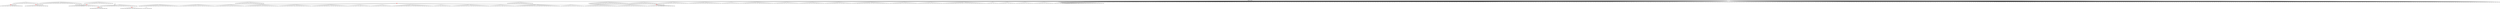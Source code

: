 digraph g {
	"53" -> "54";
	"54" [color=indianred1, style=filled, label="29"];
	"52" -> "53";
	"53" [label="46"];
	"45" -> "46";
	"46" [color=indianred1, style=filled, label="41"];
	"44" -> "45";
	"45" [label="15"];
	"33" -> "34";
	"34" [label="9"];
	"33" -> "35";
	"35" [label="48"];
	"30" -> "31";
	"31" [color=indianred1, style=filled, label="8"];
	"29" -> "30";
	"30" [label="26"];
	"26" -> "27";
	"27" [color=indianred1, style=filled, label="14"];
	"25" -> "26";
	"26" [label="13"];
	"19" -> "20";
	"20" [color=indianred1, style=filled, label="50"];
	"19" -> "21";
	"21" [label="42"];
	"18" -> "19";
	"19" [label="7"];
	"5" -> "6";
	"6" [label="25"];
	"5" -> "7";
	"7" [label="34"];
	"5" -> "8";
	"8" [label="38"];
	"5" -> "9";
	"9" [label="40"];
	"5" -> "10";
	"10" [label="39"];
	"5" -> "11";
	"11" [label="21"];
	"5" -> "12";
	"12" [label="6"];
	"5" -> "13";
	"13" [label="30"];
	"5" -> "14";
	"14" [label="17"];
	"5" -> "15";
	"15" [label="1"];
	"5" -> "16";
	"16" [label="22"];
	"5" -> "17";
	"17" [label="43"];
	"5" -> "18";
	"18" [label="50"];
	"5" -> "22";
	"22" [label="3"];
	"5" -> "23";
	"23" [label="45"];
	"5" -> "24";
	"24" [label="35"];
	"5" -> "25";
	"25" [label="14"];
	"4" -> "5";
	"5" [color=indianred1, style=filled, label="16"];
	"2" -> "3";
	"3" [color=indianred1, style=filled, label="19"];
	"1" -> "2";
	"2" [label="47"];
	"0" -> "1";
	"1" [label="19"];
	"0" -> "4";
	"4" [label="16"];
	"0" -> "28";
	"28" [label="32"];
	"0" -> "29";
	"29" [label="8"];
	"0" -> "32";
	"32" [label="4"];
	"0" -> "33";
	"33" [label="20"];
	"0" -> "36";
	"36" [label="44"];
	"0" -> "37";
	"37" [label="5"];
	"0" -> "38";
	"38" [label="36"];
	"0" -> "39";
	"39" [label="37"];
	"0" -> "40";
	"40" [label="49"];
	"0" -> "41";
	"41" [label="33"];
	"0" -> "42";
	"42" [label="18"];
	"0" -> "43";
	"43" [label="10"];
	"0" -> "44";
	"44" [label="41"];
	"0" -> "47";
	"47" [label="2"];
	"0" -> "48";
	"48" [label="12"];
	"0" -> "49";
	"49" [label="27"];
	"0" -> "50";
	"50" [label="24"];
	"0" -> "51";
	"51" [label="31"];
	"0" -> "52";
	"52" [label="29"];
	"0" -> "55";
	"55" [label="11"];
	"0" -> "56";
	"56" [label="28"];
	"0" -> "57";
	"57" [label="23"];
	"0" [label="germline"];
	"56" -> "cell1";
	"cell1" [shape=box];
	"0" -> "cell2";
	"cell2" [shape=box];
	"14" -> "cell3";
	"cell3" [shape=box];
	"0" -> "cell4";
	"cell4" [shape=box];
	"0" -> "cell5";
	"cell5" [shape=box];
	"44" -> "cell6";
	"cell6" [shape=box];
	"0" -> "cell7";
	"cell7" [shape=box];
	"44" -> "cell8";
	"cell8" [shape=box];
	"0" -> "cell9";
	"cell9" [shape=box];
	"8" -> "cell10";
	"cell10" [shape=box];
	"0" -> "cell11";
	"cell11" [shape=box];
	"10" -> "cell12";
	"cell12" [shape=box];
	"15" -> "cell13";
	"cell13" [shape=box];
	"20" -> "cell14";
	"cell14" [shape=box];
	"0" -> "cell15";
	"cell15" [shape=box];
	"50" -> "cell16";
	"cell16" [shape=box];
	"54" -> "cell17";
	"cell17" [shape=box];
	"0" -> "cell18";
	"cell18" [shape=box];
	"7" -> "cell19";
	"cell19" [shape=box];
	"40" -> "cell20";
	"cell20" [shape=box];
	"0" -> "cell21";
	"cell21" [shape=box];
	"0" -> "cell22";
	"cell22" [shape=box];
	"0" -> "cell23";
	"cell23" [shape=box];
	"0" -> "cell24";
	"cell24" [shape=box];
	"0" -> "cell25";
	"cell25" [shape=box];
	"0" -> "cell26";
	"cell26" [shape=box];
	"0" -> "cell27";
	"cell27" [shape=box];
	"0" -> "cell28";
	"cell28" [shape=box];
	"0" -> "cell29";
	"cell29" [shape=box];
	"25" -> "cell30";
	"cell30" [shape=box];
	"0" -> "cell31";
	"cell31" [shape=box];
	"52" -> "cell32";
	"cell32" [shape=box];
	"48" -> "cell33";
	"cell33" [shape=box];
	"0" -> "cell34";
	"cell34" [shape=box];
	"0" -> "cell35";
	"cell35" [shape=box];
	"0" -> "cell36";
	"cell36" [shape=box];
	"17" -> "cell37";
	"cell37" [shape=box];
	"0" -> "cell38";
	"cell38" [shape=box];
	"54" -> "cell39";
	"cell39" [shape=box];
	"0" -> "cell40";
	"cell40" [shape=box];
	"0" -> "cell41";
	"cell41" [shape=box];
	"20" -> "cell42";
	"cell42" [shape=box];
	"0" -> "cell43";
	"cell43" [shape=box];
	"0" -> "cell44";
	"cell44" [shape=box];
	"42" -> "cell45";
	"cell45" [shape=box];
	"44" -> "cell46";
	"cell46" [shape=box];
	"49" -> "cell47";
	"cell47" [shape=box];
	"0" -> "cell48";
	"cell48" [shape=box];
	"3" -> "cell49";
	"cell49" [shape=box];
	"39" -> "cell50";
	"cell50" [shape=box];
	"25" -> "cell51";
	"cell51" [shape=box];
	"0" -> "cell52";
	"cell52" [shape=box];
	"0" -> "cell53";
	"cell53" [shape=box];
	"44" -> "cell54";
	"cell54" [shape=box];
	"7" -> "cell55";
	"cell55" [shape=box];
	"49" -> "cell56";
	"cell56" [shape=box];
	"0" -> "cell57";
	"cell57" [shape=box];
	"0" -> "cell58";
	"cell58" [shape=box];
	"4" -> "cell59";
	"cell59" [shape=box];
	"0" -> "cell60";
	"cell60" [shape=box];
	"0" -> "cell61";
	"cell61" [shape=box];
	"0" -> "cell62";
	"cell62" [shape=box];
	"47" -> "cell63";
	"cell63" [shape=box];
	"35" -> "cell64";
	"cell64" [shape=box];
	"24" -> "cell65";
	"cell65" [shape=box];
	"14" -> "cell66";
	"cell66" [shape=box];
	"11" -> "cell67";
	"cell67" [shape=box];
	"52" -> "cell68";
	"cell68" [shape=box];
	"0" -> "cell69";
	"cell69" [shape=box];
	"1" -> "cell70";
	"cell70" [shape=box];
	"8" -> "cell71";
	"cell71" [shape=box];
	"36" -> "cell72";
	"cell72" [shape=box];
	"40" -> "cell73";
	"cell73" [shape=box];
	"0" -> "cell74";
	"cell74" [shape=box];
	"0" -> "cell75";
	"cell75" [shape=box];
	"36" -> "cell76";
	"cell76" [shape=box];
	"0" -> "cell77";
	"cell77" [shape=box];
	"52" -> "cell78";
	"cell78" [shape=box];
	"11" -> "cell79";
	"cell79" [shape=box];
	"47" -> "cell80";
	"cell80" [shape=box];
	"50" -> "cell81";
	"cell81" [shape=box];
	"0" -> "cell82";
	"cell82" [shape=box];
	"0" -> "cell83";
	"cell83" [shape=box];
	"0" -> "cell84";
	"cell84" [shape=box];
	"0" -> "cell85";
	"cell85" [shape=box];
	"0" -> "cell86";
	"cell86" [shape=box];
	"38" -> "cell87";
	"cell87" [shape=box];
	"6" -> "cell88";
	"cell88" [shape=box];
	"0" -> "cell89";
	"cell89" [shape=box];
	"0" -> "cell90";
	"cell90" [shape=box];
	"0" -> "cell91";
	"cell91" [shape=box];
	"0" -> "cell92";
	"cell92" [shape=box];
	"0" -> "cell93";
	"cell93" [shape=box];
	"50" -> "cell94";
	"cell94" [shape=box];
	"0" -> "cell95";
	"cell95" [shape=box];
	"0" -> "cell96";
	"cell96" [shape=box];
	"40" -> "cell97";
	"cell97" [shape=box];
	"1" -> "cell98";
	"cell98" [shape=box];
	"43" -> "cell99";
	"cell99" [shape=box];
	"0" -> "cell100";
	"cell100" [shape=box];
	"55" -> "cell101";
	"cell101" [shape=box];
	"0" -> "cell102";
	"cell102" [shape=box];
	"29" -> "cell103";
	"cell103" [shape=box];
	"0" -> "cell104";
	"cell104" [shape=box];
	"0" -> "cell105";
	"cell105" [shape=box];
	"0" -> "cell106";
	"cell106" [shape=box];
	"47" -> "cell107";
	"cell107" [shape=box];
	"25" -> "cell108";
	"cell108" [shape=box];
	"17" -> "cell109";
	"cell109" [shape=box];
	"0" -> "cell110";
	"cell110" [shape=box];
	"0" -> "cell111";
	"cell111" [shape=box];
	"6" -> "cell112";
	"cell112" [shape=box];
	"1" -> "cell113";
	"cell113" [shape=box];
	"0" -> "cell114";
	"cell114" [shape=box];
	"55" -> "cell115";
	"cell115" [shape=box];
	"0" -> "cell116";
	"cell116" [shape=box];
	"38" -> "cell117";
	"cell117" [shape=box];
	"38" -> "cell118";
	"cell118" [shape=box];
	"11" -> "cell119";
	"cell119" [shape=box];
	"1" -> "cell120";
	"cell120" [shape=box];
	"43" -> "cell121";
	"cell121" [shape=box];
	"0" -> "cell122";
	"cell122" [shape=box];
	"51" -> "cell123";
	"cell123" [shape=box];
	"3" -> "cell124";
	"cell124" [shape=box];
	"31" -> "cell125";
	"cell125" [shape=box];
	"0" -> "cell126";
	"cell126" [shape=box];
	"0" -> "cell127";
	"cell127" [shape=box];
	"3" -> "cell128";
	"cell128" [shape=box];
	"0" -> "cell129";
	"cell129" [shape=box];
	"0" -> "cell130";
	"cell130" [shape=box];
	"8" -> "cell131";
	"cell131" [shape=box];
	"44" -> "cell132";
	"cell132" [shape=box];
	"0" -> "cell133";
	"cell133" [shape=box];
	"33" -> "cell134";
	"cell134" [shape=box];
	"1" -> "cell135";
	"cell135" [shape=box];
	"0" -> "cell136";
	"cell136" [shape=box];
	"0" -> "cell137";
	"cell137" [shape=box];
	"40" -> "cell138";
	"cell138" [shape=box];
	"16" -> "cell139";
	"cell139" [shape=box];
	"0" -> "cell140";
	"cell140" [shape=box];
	"0" -> "cell141";
	"cell141" [shape=box];
	"39" -> "cell142";
	"cell142" [shape=box];
	"0" -> "cell143";
	"cell143" [shape=box];
	"9" -> "cell144";
	"cell144" [shape=box];
	"18" -> "cell145";
	"cell145" [shape=box];
	"0" -> "cell146";
	"cell146" [shape=box];
	"0" -> "cell147";
	"cell147" [shape=box];
	"0" -> "cell148";
	"cell148" [shape=box];
	"0" -> "cell149";
	"cell149" [shape=box];
	"0" -> "cell150";
	"cell150" [shape=box];
	"17" -> "cell151";
	"cell151" [shape=box];
	"0" -> "cell152";
	"cell152" [shape=box];
	"0" -> "cell153";
	"cell153" [shape=box];
	"0" -> "cell154";
	"cell154" [shape=box];
	"6" -> "cell155";
	"cell155" [shape=box];
	"0" -> "cell156";
	"cell156" [shape=box];
	"16" -> "cell157";
	"cell157" [shape=box];
	"0" -> "cell158";
	"cell158" [shape=box];
	"0" -> "cell159";
	"cell159" [shape=box];
	"0" -> "cell160";
	"cell160" [shape=box];
	"0" -> "cell161";
	"cell161" [shape=box];
	"31" -> "cell162";
	"cell162" [shape=box];
	"17" -> "cell163";
	"cell163" [shape=box];
	"15" -> "cell164";
	"cell164" [shape=box];
	"57" -> "cell165";
	"cell165" [shape=box];
	"43" -> "cell166";
	"cell166" [shape=box];
	"0" -> "cell167";
	"cell167" [shape=box];
	"0" -> "cell168";
	"cell168" [shape=box];
	"0" -> "cell169";
	"cell169" [shape=box];
	"0" -> "cell170";
	"cell170" [shape=box];
	"33" -> "cell171";
	"cell171" [shape=box];
	"55" -> "cell172";
	"cell172" [shape=box];
	"0" -> "cell173";
	"cell173" [shape=box];
	"7" -> "cell174";
	"cell174" [shape=box];
	"25" -> "cell175";
	"cell175" [shape=box];
	"52" -> "cell176";
	"cell176" [shape=box];
	"20" -> "cell177";
	"cell177" [shape=box];
	"44" -> "cell178";
	"cell178" [shape=box];
	"0" -> "cell179";
	"cell179" [shape=box];
	"0" -> "cell180";
	"cell180" [shape=box];
	"0" -> "cell181";
	"cell181" [shape=box];
	"20" -> "cell182";
	"cell182" [shape=box];
	"12" -> "cell183";
	"cell183" [shape=box];
	"48" -> "cell184";
	"cell184" [shape=box];
	"9" -> "cell185";
	"cell185" [shape=box];
	"29" -> "cell186";
	"cell186" [shape=box];
	"28" -> "cell187";
	"cell187" [shape=box];
	"28" -> "cell188";
	"cell188" [shape=box];
	"1" -> "cell189";
	"cell189" [shape=box];
	"0" -> "cell190";
	"cell190" [shape=box];
	"0" -> "cell191";
	"cell191" [shape=box];
	"0" -> "cell192";
	"cell192" [shape=box];
	"44" -> "cell193";
	"cell193" [shape=box];
	"13" -> "cell194";
	"cell194" [shape=box];
	"24" -> "cell195";
	"cell195" [shape=box];
	"0" -> "cell196";
	"cell196" [shape=box];
	"15" -> "cell197";
	"cell197" [shape=box];
	"13" -> "cell198";
	"cell198" [shape=box];
	"0" -> "cell199";
	"cell199" [shape=box];
	"48" -> "cell200";
	"cell200" [shape=box];
	"0" -> "cell201";
	"cell201" [shape=box];
	"22" -> "cell202";
	"cell202" [shape=box];
	"0" -> "cell203";
	"cell203" [shape=box];
	"0" -> "cell204";
	"cell204" [shape=box];
	"18" -> "cell205";
	"cell205" [shape=box];
	"13" -> "cell206";
	"cell206" [shape=box];
	"0" -> "cell207";
	"cell207" [shape=box];
	"0" -> "cell208";
	"cell208" [shape=box];
	"56" -> "cell209";
	"cell209" [shape=box];
	"0" -> "cell210";
	"cell210" [shape=box];
	"0" -> "cell211";
	"cell211" [shape=box];
	"0" -> "cell212";
	"cell212" [shape=box];
	"0" -> "cell213";
	"cell213" [shape=box];
	"0" -> "cell214";
	"cell214" [shape=box];
	"40" -> "cell215";
	"cell215" [shape=box];
	"16" -> "cell216";
	"cell216" [shape=box];
	"0" -> "cell217";
	"cell217" [shape=box];
	"24" -> "cell218";
	"cell218" [shape=box];
	"0" -> "cell219";
	"cell219" [shape=box];
	"0" -> "cell220";
	"cell220" [shape=box];
	"2" -> "cell221";
	"cell221" [shape=box];
	"0" -> "cell222";
	"cell222" [shape=box];
	"56" -> "cell223";
	"cell223" [shape=box];
	"0" -> "cell224";
	"cell224" [shape=box];
	"0" -> "cell225";
	"cell225" [shape=box];
	"48" -> "cell226";
	"cell226" [shape=box];
	"0" -> "cell227";
	"cell227" [shape=box];
	"0" -> "cell228";
	"cell228" [shape=box];
	"0" -> "cell229";
	"cell229" [shape=box];
	"4" -> "cell230";
	"cell230" [shape=box];
	"4" -> "cell231";
	"cell231" [shape=box];
	"12" -> "cell232";
	"cell232" [shape=box];
	"0" -> "cell233";
	"cell233" [shape=box];
	"0" -> "cell234";
	"cell234" [shape=box];
	"0" -> "cell235";
	"cell235" [shape=box];
	"10" -> "cell236";
	"cell236" [shape=box];
	"0" -> "cell237";
	"cell237" [shape=box];
	"17" -> "cell238";
	"cell238" [shape=box];
	"8" -> "cell239";
	"cell239" [shape=box];
	"33" -> "cell240";
	"cell240" [shape=box];
	"44" -> "cell241";
	"cell241" [shape=box];
	"51" -> "cell242";
	"cell242" [shape=box];
	"0" -> "cell243";
	"cell243" [shape=box];
	"0" -> "cell244";
	"cell244" [shape=box];
	"3" -> "cell245";
	"cell245" [shape=box];
	"0" -> "cell246";
	"cell246" [shape=box];
	"0" -> "cell247";
	"cell247" [shape=box];
	"31" -> "cell248";
	"cell248" [shape=box];
	"41" -> "cell249";
	"cell249" [shape=box];
	"52" -> "cell250";
	"cell250" [shape=box];
	"51" -> "cell251";
	"cell251" [shape=box];
	"0" -> "cell252";
	"cell252" [shape=box];
	"13" -> "cell253";
	"cell253" [shape=box];
	"0" -> "cell254";
	"cell254" [shape=box];
	"0" -> "cell255";
	"cell255" [shape=box];
	"0" -> "cell256";
	"cell256" [shape=box];
	"0" -> "cell257";
	"cell257" [shape=box];
	"8" -> "cell258";
	"cell258" [shape=box];
	"0" -> "cell259";
	"cell259" [shape=box];
	"0" -> "cell260";
	"cell260" [shape=box];
	"0" -> "cell261";
	"cell261" [shape=box];
	"22" -> "cell262";
	"cell262" [shape=box];
	"45" -> "cell263";
	"cell263" [shape=box];
	"0" -> "cell264";
	"cell264" [shape=box];
	"0" -> "cell265";
	"cell265" [shape=box];
	"15" -> "cell266";
	"cell266" [shape=box];
	"11" -> "cell267";
	"cell267" [shape=box];
	"12" -> "cell268";
	"cell268" [shape=box];
	"37" -> "cell269";
	"cell269" [shape=box];
	"0" -> "cell270";
	"cell270" [shape=box];
	"18" -> "cell271";
	"cell271" [shape=box];
	"47" -> "cell272";
	"cell272" [shape=box];
	"44" -> "cell273";
	"cell273" [shape=box];
	"0" -> "cell274";
	"cell274" [shape=box];
	"0" -> "cell275";
	"cell275" [shape=box];
	"14" -> "cell276";
	"cell276" [shape=box];
	"45" -> "cell277";
	"cell277" [shape=box];
	"0" -> "cell278";
	"cell278" [shape=box];
	"31" -> "cell279";
	"cell279" [shape=box];
	"0" -> "cell280";
	"cell280" [shape=box];
	"32" -> "cell281";
	"cell281" [shape=box];
	"18" -> "cell282";
	"cell282" [shape=box];
	"18" -> "cell283";
	"cell283" [shape=box];
	"0" -> "cell284";
	"cell284" [shape=box];
	"0" -> "cell285";
	"cell285" [shape=box];
	"0" -> "cell286";
	"cell286" [shape=box];
	"14" -> "cell287";
	"cell287" [shape=box];
	"0" -> "cell288";
	"cell288" [shape=box];
	"0" -> "cell289";
	"cell289" [shape=box];
	"0" -> "cell290";
	"cell290" [shape=box];
	"0" -> "cell291";
	"cell291" [shape=box];
	"32" -> "cell292";
	"cell292" [shape=box];
	"50" -> "cell293";
	"cell293" [shape=box];
	"57" -> "cell294";
	"cell294" [shape=box];
	"0" -> "cell295";
	"cell295" [shape=box];
	"13" -> "cell296";
	"cell296" [shape=box];
	"24" -> "cell297";
	"cell297" [shape=box];
	"0" -> "cell298";
	"cell298" [shape=box];
	"6" -> "cell299";
	"cell299" [shape=box];
	"57" -> "cell300";
	"cell300" [shape=box];
	"0" -> "cell301";
	"cell301" [shape=box];
	"0" -> "cell302";
	"cell302" [shape=box];
	"0" -> "cell303";
	"cell303" [shape=box];
	"24" -> "cell304";
	"cell304" [shape=box];
	"39" -> "cell305";
	"cell305" [shape=box];
	"14" -> "cell306";
	"cell306" [shape=box];
	"0" -> "cell307";
	"cell307" [shape=box];
	"0" -> "cell308";
	"cell308" [shape=box];
	"0" -> "cell309";
	"cell309" [shape=box];
	"0" -> "cell310";
	"cell310" [shape=box];
	"3" -> "cell311";
	"cell311" [shape=box];
	"0" -> "cell312";
	"cell312" [shape=box];
	"44" -> "cell313";
	"cell313" [shape=box];
	"32" -> "cell314";
	"cell314" [shape=box];
	"0" -> "cell315";
	"cell315" [shape=box];
	"21" -> "cell316";
	"cell316" [shape=box];
	"57" -> "cell317";
	"cell317" [shape=box];
	"36" -> "cell318";
	"cell318" [shape=box];
	"0" -> "cell319";
	"cell319" [shape=box];
	"18" -> "cell320";
	"cell320" [shape=box];
	"3" -> "cell321";
	"cell321" [shape=box];
	"4" -> "cell322";
	"cell322" [shape=box];
	"0" -> "cell323";
	"cell323" [shape=box];
	"0" -> "cell324";
	"cell324" [shape=box];
	"31" -> "cell325";
	"cell325" [shape=box];
	"0" -> "cell326";
	"cell326" [shape=box];
	"0" -> "cell327";
	"cell327" [shape=box];
	"0" -> "cell328";
	"cell328" [shape=box];
	"41" -> "cell329";
	"cell329" [shape=box];
	"0" -> "cell330";
	"cell330" [shape=box];
	"0" -> "cell331";
	"cell331" [shape=box];
	"7" -> "cell332";
	"cell332" [shape=box];
	"38" -> "cell333";
	"cell333" [shape=box];
	"27" -> "cell334";
	"cell334" [shape=box];
	"0" -> "cell335";
	"cell335" [shape=box];
	"1" -> "cell336";
	"cell336" [shape=box];
	"50" -> "cell337";
	"cell337" [shape=box];
	"0" -> "cell338";
	"cell338" [shape=box];
	"17" -> "cell339";
	"cell339" [shape=box];
	"0" -> "cell340";
	"cell340" [shape=box];
	"0" -> "cell341";
	"cell341" [shape=box];
	"31" -> "cell342";
	"cell342" [shape=box];
	"0" -> "cell343";
	"cell343" [shape=box];
	"0" -> "cell344";
	"cell344" [shape=box];
	"0" -> "cell345";
	"cell345" [shape=box];
	"32" -> "cell346";
	"cell346" [shape=box];
	"39" -> "cell347";
	"cell347" [shape=box];
	"0" -> "cell348";
	"cell348" [shape=box];
	"7" -> "cell349";
	"cell349" [shape=box];
	"20" -> "cell350";
	"cell350" [shape=box];
	"0" -> "cell351";
	"cell351" [shape=box];
	"0" -> "cell352";
	"cell352" [shape=box];
	"18" -> "cell353";
	"cell353" [shape=box];
	"0" -> "cell354";
	"cell354" [shape=box];
	"16" -> "cell355";
	"cell355" [shape=box];
	"26" -> "cell356";
	"cell356" [shape=box];
	"9" -> "cell357";
	"cell357" [shape=box];
	"12" -> "cell358";
	"cell358" [shape=box];
	"0" -> "cell359";
	"cell359" [shape=box];
	"20" -> "cell360";
	"cell360" [shape=box];
	"24" -> "cell361";
	"cell361" [shape=box];
	"0" -> "cell362";
	"cell362" [shape=box];
	"13" -> "cell363";
	"cell363" [shape=box];
	"43" -> "cell364";
	"cell364" [shape=box];
	"0" -> "cell365";
	"cell365" [shape=box];
	"44" -> "cell366";
	"cell366" [shape=box];
	"39" -> "cell367";
	"cell367" [shape=box];
	"0" -> "cell368";
	"cell368" [shape=box];
	"57" -> "cell369";
	"cell369" [shape=box];
	"0" -> "cell370";
	"cell370" [shape=box];
	"6" -> "cell371";
	"cell371" [shape=box];
	"0" -> "cell372";
	"cell372" [shape=box];
	"57" -> "cell373";
	"cell373" [shape=box];
	"17" -> "cell374";
	"cell374" [shape=box];
	"0" -> "cell375";
	"cell375" [shape=box];
	"0" -> "cell376";
	"cell376" [shape=box];
	"0" -> "cell377";
	"cell377" [shape=box];
	"0" -> "cell378";
	"cell378" [shape=box];
	"0" -> "cell379";
	"cell379" [shape=box];
	"0" -> "cell380";
	"cell380" [shape=box];
	"47" -> "cell381";
	"cell381" [shape=box];
	"0" -> "cell382";
	"cell382" [shape=box];
	"47" -> "cell383";
	"cell383" [shape=box];
	"28" -> "cell384";
	"cell384" [shape=box];
	"0" -> "cell385";
	"cell385" [shape=box];
	"0" -> "cell386";
	"cell386" [shape=box];
	"0" -> "cell387";
	"cell387" [shape=box];
	"0" -> "cell388";
	"cell388" [shape=box];
	"0" -> "cell389";
	"cell389" [shape=box];
	"43" -> "cell390";
	"cell390" [shape=box];
	"4" -> "cell391";
	"cell391" [shape=box];
	"16" -> "cell392";
	"cell392" [shape=box];
	"0" -> "cell393";
	"cell393" [shape=box];
	"0" -> "cell394";
	"cell394" [shape=box];
	"0" -> "cell395";
	"cell395" [shape=box];
	"0" -> "cell396";
	"cell396" [shape=box];
	"0" -> "cell397";
	"cell397" [shape=box];
	"0" -> "cell398";
	"cell398" [shape=box];
	"0" -> "cell399";
	"cell399" [shape=box];
	"0" -> "cell400";
	"cell400" [shape=box];
	"0" -> "cell401";
	"cell401" [shape=box];
	"0" -> "cell402";
	"cell402" [shape=box];
	"37" -> "cell403";
	"cell403" [shape=box];
	"48" -> "cell404";
	"cell404" [shape=box];
	"0" -> "cell405";
	"cell405" [shape=box];
	"0" -> "cell406";
	"cell406" [shape=box];
	"17" -> "cell407";
	"cell407" [shape=box];
	"0" -> "cell408";
	"cell408" [shape=box];
	"16" -> "cell409";
	"cell409" [shape=box];
	"0" -> "cell410";
	"cell410" [shape=box];
	"0" -> "cell411";
	"cell411" [shape=box];
	"13" -> "cell412";
	"cell412" [shape=box];
	"9" -> "cell413";
	"cell413" [shape=box];
	"0" -> "cell414";
	"cell414" [shape=box];
	"33" -> "cell415";
	"cell415" [shape=box];
	"0" -> "cell416";
	"cell416" [shape=box];
	"0" -> "cell417";
	"cell417" [shape=box];
	"0" -> "cell418";
	"cell418" [shape=box];
	"0" -> "cell419";
	"cell419" [shape=box];
	"41" -> "cell420";
	"cell420" [shape=box];
	"0" -> "cell421";
	"cell421" [shape=box];
	"40" -> "cell422";
	"cell422" [shape=box];
	"3" -> "cell423";
	"cell423" [shape=box];
	"0" -> "cell424";
	"cell424" [shape=box];
	"42" -> "cell425";
	"cell425" [shape=box];
	"51" -> "cell426";
	"cell426" [shape=box];
	"15" -> "cell427";
	"cell427" [shape=box];
	"13" -> "cell428";
	"cell428" [shape=box];
	"0" -> "cell429";
	"cell429" [shape=box];
	"37" -> "cell430";
	"cell430" [shape=box];
	"0" -> "cell431";
	"cell431" [shape=box];
	"18" -> "cell432";
	"cell432" [shape=box];
	"25" -> "cell433";
	"cell433" [shape=box];
	"0" -> "cell434";
	"cell434" [shape=box];
	"0" -> "cell435";
	"cell435" [shape=box];
	"17" -> "cell436";
	"cell436" [shape=box];
	"10" -> "cell437";
	"cell437" [shape=box];
	"25" -> "cell438";
	"cell438" [shape=box];
	"8" -> "cell439";
	"cell439" [shape=box];
	"0" -> "cell440";
	"cell440" [shape=box];
	"6" -> "cell441";
	"cell441" [shape=box];
	"0" -> "cell442";
	"cell442" [shape=box];
	"41" -> "cell443";
	"cell443" [shape=box];
	"0" -> "cell444";
	"cell444" [shape=box];
	"0" -> "cell445";
	"cell445" [shape=box];
	"28" -> "cell446";
	"cell446" [shape=box];
	"0" -> "cell447";
	"cell447" [shape=box];
	"2" -> "cell448";
	"cell448" [shape=box];
	"23" -> "cell449";
	"cell449" [shape=box];
	"25" -> "cell450";
	"cell450" [shape=box];
	"15" -> "cell451";
	"cell451" [shape=box];
	"1" -> "cell452";
	"cell452" [shape=box];
	"0" -> "cell453";
	"cell453" [shape=box];
	"0" -> "cell454";
	"cell454" [shape=box];
	"55" -> "cell455";
	"cell455" [shape=box];
	"0" -> "cell456";
	"cell456" [shape=box];
	"0" -> "cell457";
	"cell457" [shape=box];
	"0" -> "cell458";
	"cell458" [shape=box];
	"0" -> "cell459";
	"cell459" [shape=box];
	"43" -> "cell460";
	"cell460" [shape=box];
	"0" -> "cell461";
	"cell461" [shape=box];
	"23" -> "cell462";
	"cell462" [shape=box];
	"0" -> "cell463";
	"cell463" [shape=box];
	"17" -> "cell464";
	"cell464" [shape=box];
	"0" -> "cell465";
	"cell465" [shape=box];
	"0" -> "cell466";
	"cell466" [shape=box];
	"15" -> "cell467";
	"cell467" [shape=box];
	"0" -> "cell468";
	"cell468" [shape=box];
	"0" -> "cell469";
	"cell469" [shape=box];
	"0" -> "cell470";
	"cell470" [shape=box];
	"31" -> "cell471";
	"cell471" [shape=box];
	"28" -> "cell472";
	"cell472" [shape=box];
	"0" -> "cell473";
	"cell473" [shape=box];
	"9" -> "cell474";
	"cell474" [shape=box];
	"0" -> "cell475";
	"cell475" [shape=box];
	"3" -> "cell476";
	"cell476" [shape=box];
	"42" -> "cell477";
	"cell477" [shape=box];
	"0" -> "cell478";
	"cell478" [shape=box];
	"15" -> "cell479";
	"cell479" [shape=box];
	"0" -> "cell480";
	"cell480" [shape=box];
	"0" -> "cell481";
	"cell481" [shape=box];
	"25" -> "cell482";
	"cell482" [shape=box];
	"0" -> "cell483";
	"cell483" [shape=box];
	"0" -> "cell484";
	"cell484" [shape=box];
	"37" -> "cell485";
	"cell485" [shape=box];
	"36" -> "cell486";
	"cell486" [shape=box];
	"15" -> "cell487";
	"cell487" [shape=box];
	"0" -> "cell488";
	"cell488" [shape=box];
	"0" -> "cell489";
	"cell489" [shape=box];
	"0" -> "cell490";
	"cell490" [shape=box];
	"17" -> "cell491";
	"cell491" [shape=box];
	"0" -> "cell492";
	"cell492" [shape=box];
	"0" -> "cell493";
	"cell493" [shape=box];
	"0" -> "cell494";
	"cell494" [shape=box];
	"0" -> "cell495";
	"cell495" [shape=box];
	"0" -> "cell496";
	"cell496" [shape=box];
	"41" -> "cell497";
	"cell497" [shape=box];
	"23" -> "cell498";
	"cell498" [shape=box];
	"33" -> "cell499";
	"cell499" [shape=box];
	"0" -> "cell500";
	"cell500" [shape=box];
	"17" -> "cell501";
	"cell501" [shape=box];
	"0" -> "cell502";
	"cell502" [shape=box];
	"7" -> "cell503";
	"cell503" [shape=box];
	"0" -> "cell504";
	"cell504" [shape=box];
	"0" -> "cell505";
	"cell505" [shape=box];
	"0" -> "cell506";
	"cell506" [shape=box];
	"20" -> "cell507";
	"cell507" [shape=box];
	"0" -> "cell508";
	"cell508" [shape=box];
	"0" -> "cell509";
	"cell509" [shape=box];
	"6" -> "cell510";
	"cell510" [shape=box];
	"28" -> "cell511";
	"cell511" [shape=box];
	"0" -> "cell512";
	"cell512" [shape=box];
	"0" -> "cell513";
	"cell513" [shape=box];
	"0" -> "cell514";
	"cell514" [shape=box];
	"40" -> "cell515";
	"cell515" [shape=box];
	"55" -> "cell516";
	"cell516" [shape=box];
	"0" -> "cell517";
	"cell517" [shape=box];
	"0" -> "cell518";
	"cell518" [shape=box];
	"4" -> "cell519";
	"cell519" [shape=box];
	"49" -> "cell520";
	"cell520" [shape=box];
	"15" -> "cell521";
	"cell521" [shape=box];
	"10" -> "cell522";
	"cell522" [shape=box];
	"0" -> "cell523";
	"cell523" [shape=box];
	"1" -> "cell524";
	"cell524" [shape=box];
	"0" -> "cell525";
	"cell525" [shape=box];
	"20" -> "cell526";
	"cell526" [shape=box];
	"46" -> "cell527";
	"cell527" [shape=box];
	"0" -> "cell528";
	"cell528" [shape=box];
	"0" -> "cell529";
	"cell529" [shape=box];
	"43" -> "cell530";
	"cell530" [shape=box];
	"52" -> "cell531";
	"cell531" [shape=box];
	"32" -> "cell532";
	"cell532" [shape=box];
	"0" -> "cell533";
	"cell533" [shape=box];
	"0" -> "cell534";
	"cell534" [shape=box];
	"27" -> "cell535";
	"cell535" [shape=box];
	"13" -> "cell536";
	"cell536" [shape=box];
	"54" -> "cell537";
	"cell537" [shape=box];
	"0" -> "cell538";
	"cell538" [shape=box];
	"0" -> "cell539";
	"cell539" [shape=box];
	"32" -> "cell540";
	"cell540" [shape=box];
	"21" -> "cell541";
	"cell541" [shape=box];
	"24" -> "cell542";
	"cell542" [shape=box];
	"0" -> "cell543";
	"cell543" [shape=box];
	"0" -> "cell544";
	"cell544" [shape=box];
	"0" -> "cell545";
	"cell545" [shape=box];
	"0" -> "cell546";
	"cell546" [shape=box];
	"16" -> "cell547";
	"cell547" [shape=box];
	"36" -> "cell548";
	"cell548" [shape=box];
	"0" -> "cell549";
	"cell549" [shape=box];
	"0" -> "cell550";
	"cell550" [shape=box];
	"31" -> "cell551";
	"cell551" [shape=box];
	"16" -> "cell552";
	"cell552" [shape=box];
	"0" -> "cell553";
	"cell553" [shape=box];
	"23" -> "cell554";
	"cell554" [shape=box];
	"33" -> "cell555";
	"cell555" [shape=box];
	"0" -> "cell556";
	"cell556" [shape=box];
	"17" -> "cell557";
	"cell557" [shape=box];
	"0" -> "cell558";
	"cell558" [shape=box];
	"0" -> "cell559";
	"cell559" [shape=box];
	"46" -> "cell560";
	"cell560" [shape=box];
	"0" -> "cell561";
	"cell561" [shape=box];
	"0" -> "cell562";
	"cell562" [shape=box];
	"57" -> "cell563";
	"cell563" [shape=box];
	"0" -> "cell564";
	"cell564" [shape=box];
	"20" -> "cell565";
	"cell565" [shape=box];
	"0" -> "cell566";
	"cell566" [shape=box];
	"24" -> "cell567";
	"cell567" [shape=box];
	"0" -> "cell568";
	"cell568" [shape=box];
	"0" -> "cell569";
	"cell569" [shape=box];
	"0" -> "cell570";
	"cell570" [shape=box];
	"0" -> "cell571";
	"cell571" [shape=box];
	"53" -> "cell572";
	"cell572" [shape=box];
	"9" -> "cell573";
	"cell573" [shape=box];
	"0" -> "cell574";
	"cell574" [shape=box];
	"0" -> "cell575";
	"cell575" [shape=box];
	"0" -> "cell576";
	"cell576" [shape=box];
	"0" -> "cell577";
	"cell577" [shape=box];
	"0" -> "cell578";
	"cell578" [shape=box];
	"0" -> "cell579";
	"cell579" [shape=box];
	"3" -> "cell580";
	"cell580" [shape=box];
	"8" -> "cell581";
	"cell581" [shape=box];
	"0" -> "cell582";
	"cell582" [shape=box];
	"0" -> "cell583";
	"cell583" [shape=box];
	"0" -> "cell584";
	"cell584" [shape=box];
	"13" -> "cell585";
	"cell585" [shape=box];
	"0" -> "cell586";
	"cell586" [shape=box];
	"0" -> "cell587";
	"cell587" [shape=box];
	"0" -> "cell588";
	"cell588" [shape=box];
	"29" -> "cell589";
	"cell589" [shape=box];
	"1" -> "cell590";
	"cell590" [shape=box];
	"0" -> "cell591";
	"cell591" [shape=box];
	"44" -> "cell592";
	"cell592" [shape=box];
	"0" -> "cell593";
	"cell593" [shape=box];
	"22" -> "cell594";
	"cell594" [shape=box];
	"42" -> "cell595";
	"cell595" [shape=box];
	"0" -> "cell596";
	"cell596" [shape=box];
	"57" -> "cell597";
	"cell597" [shape=box];
	"3" -> "cell598";
	"cell598" [shape=box];
	"0" -> "cell599";
	"cell599" [shape=box];
	"0" -> "cell600";
	"cell600" [shape=box];
	"54" -> "cell601";
	"cell601" [shape=box];
	"33" -> "cell602";
	"cell602" [shape=box];
	"18" -> "cell603";
	"cell603" [shape=box];
	"38" -> "cell604";
	"cell604" [shape=box];
	"0" -> "cell605";
	"cell605" [shape=box];
	"0" -> "cell606";
	"cell606" [shape=box];
	"0" -> "cell607";
	"cell607" [shape=box];
	"18" -> "cell608";
	"cell608" [shape=box];
	"0" -> "cell609";
	"cell609" [shape=box];
	"9" -> "cell610";
	"cell610" [shape=box];
	"0" -> "cell611";
	"cell611" [shape=box];
	"56" -> "cell612";
	"cell612" [shape=box];
	"25" -> "cell613";
	"cell613" [shape=box];
	"0" -> "cell614";
	"cell614" [shape=box];
	"23" -> "cell615";
	"cell615" [shape=box];
	"0" -> "cell616";
	"cell616" [shape=box];
	"0" -> "cell617";
	"cell617" [shape=box];
	"0" -> "cell618";
	"cell618" [shape=box];
	"4" -> "cell619";
	"cell619" [shape=box];
	"0" -> "cell620";
	"cell620" [shape=box];
	"0" -> "cell621";
	"cell621" [shape=box];
	"18" -> "cell622";
	"cell622" [shape=box];
	"0" -> "cell623";
	"cell623" [shape=box];
	"0" -> "cell624";
	"cell624" [shape=box];
	"0" -> "cell625";
	"cell625" [shape=box];
	"0" -> "cell626";
	"cell626" [shape=box];
	"25" -> "cell627";
	"cell627" [shape=box];
	"12" -> "cell628";
	"cell628" [shape=box];
	"18" -> "cell629";
	"cell629" [shape=box];
	"10" -> "cell630";
	"cell630" [shape=box];
	"0" -> "cell631";
	"cell631" [shape=box];
	"22" -> "cell632";
	"cell632" [shape=box];
	"48" -> "cell633";
	"cell633" [shape=box];
	"0" -> "cell634";
	"cell634" [shape=box];
	"27" -> "cell635";
	"cell635" [shape=box];
	"0" -> "cell636";
	"cell636" [shape=box];
	"13" -> "cell637";
	"cell637" [shape=box];
	"0" -> "cell638";
	"cell638" [shape=box];
	"0" -> "cell639";
	"cell639" [shape=box];
	"48" -> "cell640";
	"cell640" [shape=box];
	"0" -> "cell641";
	"cell641" [shape=box];
	"0" -> "cell642";
	"cell642" [shape=box];
	"32" -> "cell643";
	"cell643" [shape=box];
	"6" -> "cell644";
	"cell644" [shape=box];
	"11" -> "cell645";
	"cell645" [shape=box];
	"8" -> "cell646";
	"cell646" [shape=box];
	"24" -> "cell647";
	"cell647" [shape=box];
	"1" -> "cell648";
	"cell648" [shape=box];
	"0" -> "cell649";
	"cell649" [shape=box];
	"48" -> "cell650";
	"cell650" [shape=box];
	"49" -> "cell651";
	"cell651" [shape=box];
	"0" -> "cell652";
	"cell652" [shape=box];
	"54" -> "cell653";
	"cell653" [shape=box];
	"0" -> "cell654";
	"cell654" [shape=box];
	"41" -> "cell655";
	"cell655" [shape=box];
	"0" -> "cell656";
	"cell656" [shape=box];
	"0" -> "cell657";
	"cell657" [shape=box];
	"0" -> "cell658";
	"cell658" [shape=box];
	"0" -> "cell659";
	"cell659" [shape=box];
	"47" -> "cell660";
	"cell660" [shape=box];
	"28" -> "cell661";
	"cell661" [shape=box];
	"0" -> "cell662";
	"cell662" [shape=box];
	"0" -> "cell663";
	"cell663" [shape=box];
	"44" -> "cell664";
	"cell664" [shape=box];
	"0" -> "cell665";
	"cell665" [shape=box];
	"46" -> "cell666";
	"cell666" [shape=box];
	"0" -> "cell667";
	"cell667" [shape=box];
	"0" -> "cell668";
	"cell668" [shape=box];
	"9" -> "cell669";
	"cell669" [shape=box];
	"0" -> "cell670";
	"cell670" [shape=box];
	"29" -> "cell671";
	"cell671" [shape=box];
	"0" -> "cell672";
	"cell672" [shape=box];
	"0" -> "cell673";
	"cell673" [shape=box];
	"48" -> "cell674";
	"cell674" [shape=box];
	"29" -> "cell675";
	"cell675" [shape=box];
	"0" -> "cell676";
	"cell676" [shape=box];
	"0" -> "cell677";
	"cell677" [shape=box];
	"8" -> "cell678";
	"cell678" [shape=box];
	"57" -> "cell679";
	"cell679" [shape=box];
	"25" -> "cell680";
	"cell680" [shape=box];
	"38" -> "cell681";
	"cell681" [shape=box];
	"42" -> "cell682";
	"cell682" [shape=box];
	"0" -> "cell683";
	"cell683" [shape=box];
	"44" -> "cell684";
	"cell684" [shape=box];
	"0" -> "cell685";
	"cell685" [shape=box];
	"0" -> "cell686";
	"cell686" [shape=box];
	"0" -> "cell687";
	"cell687" [shape=box];
	"31" -> "cell688";
	"cell688" [shape=box];
	"0" -> "cell689";
	"cell689" [shape=box];
	"0" -> "cell690";
	"cell690" [shape=box];
	"0" -> "cell691";
	"cell691" [shape=box];
	"0" -> "cell692";
	"cell692" [shape=box];
	"0" -> "cell693";
	"cell693" [shape=box];
	"0" -> "cell694";
	"cell694" [shape=box];
	"0" -> "cell695";
	"cell695" [shape=box];
	"0" -> "cell696";
	"cell696" [shape=box];
	"0" -> "cell697";
	"cell697" [shape=box];
	"44" -> "cell698";
	"cell698" [shape=box];
	"0" -> "cell699";
	"cell699" [shape=box];
	"57" -> "cell700";
	"cell700" [shape=box];
	"0" -> "cell701";
	"cell701" [shape=box];
	"12" -> "cell702";
	"cell702" [shape=box];
	"25" -> "cell703";
	"cell703" [shape=box];
	"0" -> "cell704";
	"cell704" [shape=box];
	"0" -> "cell705";
	"cell705" [shape=box];
	"0" -> "cell706";
	"cell706" [shape=box];
	"42" -> "cell707";
	"cell707" [shape=box];
	"9" -> "cell708";
	"cell708" [shape=box];
	"24" -> "cell709";
	"cell709" [shape=box];
	"0" -> "cell710";
	"cell710" [shape=box];
	"3" -> "cell711";
	"cell711" [shape=box];
	"0" -> "cell712";
	"cell712" [shape=box];
	"15" -> "cell713";
	"cell713" [shape=box];
	"0" -> "cell714";
	"cell714" [shape=box];
	"0" -> "cell715";
	"cell715" [shape=box];
	"37" -> "cell716";
	"cell716" [shape=box];
	"42" -> "cell717";
	"cell717" [shape=box];
	"33" -> "cell718";
	"cell718" [shape=box];
	"8" -> "cell719";
	"cell719" [shape=box];
	"36" -> "cell720";
	"cell720" [shape=box];
	"0" -> "cell721";
	"cell721" [shape=box];
	"3" -> "cell722";
	"cell722" [shape=box];
	"12" -> "cell723";
	"cell723" [shape=box];
	"13" -> "cell724";
	"cell724" [shape=box];
	"0" -> "cell725";
	"cell725" [shape=box];
	"28" -> "cell726";
	"cell726" [shape=box];
	"43" -> "cell727";
	"cell727" [shape=box];
	"44" -> "cell728";
	"cell728" [shape=box];
	"0" -> "cell729";
	"cell729" [shape=box];
	"0" -> "cell730";
	"cell730" [shape=box];
	"18" -> "cell731";
	"cell731" [shape=box];
	"48" -> "cell732";
	"cell732" [shape=box];
	"48" -> "cell733";
	"cell733" [shape=box];
	"0" -> "cell734";
	"cell734" [shape=box];
	"44" -> "cell735";
	"cell735" [shape=box];
	"0" -> "cell736";
	"cell736" [shape=box];
	"0" -> "cell737";
	"cell737" [shape=box];
	"0" -> "cell738";
	"cell738" [shape=box];
	"56" -> "cell739";
	"cell739" [shape=box];
	"29" -> "cell740";
	"cell740" [shape=box];
	"11" -> "cell741";
	"cell741" [shape=box];
	"36" -> "cell742";
	"cell742" [shape=box];
	"42" -> "cell743";
	"cell743" [shape=box];
	"0" -> "cell744";
	"cell744" [shape=box];
	"0" -> "cell745";
	"cell745" [shape=box];
	"0" -> "cell746";
	"cell746" [shape=box];
	"0" -> "cell747";
	"cell747" [shape=box];
	"0" -> "cell748";
	"cell748" [shape=box];
	"0" -> "cell749";
	"cell749" [shape=box];
	"25" -> "cell750";
	"cell750" [shape=box];
	"8" -> "cell751";
	"cell751" [shape=box];
	"10" -> "cell752";
	"cell752" [shape=box];
	"52" -> "cell753";
	"cell753" [shape=box];
	"0" -> "cell754";
	"cell754" [shape=box];
	"0" -> "cell755";
	"cell755" [shape=box];
	"0" -> "cell756";
	"cell756" [shape=box];
	"35" -> "cell757";
	"cell757" [shape=box];
	"43" -> "cell758";
	"cell758" [shape=box];
	"0" -> "cell759";
	"cell759" [shape=box];
	"53" -> "cell760";
	"cell760" [shape=box];
	"36" -> "cell761";
	"cell761" [shape=box];
	"0" -> "cell762";
	"cell762" [shape=box];
	"17" -> "cell763";
	"cell763" [shape=box];
	"42" -> "cell764";
	"cell764" [shape=box];
	"0" -> "cell765";
	"cell765" [shape=box];
	"0" -> "cell766";
	"cell766" [shape=box];
	"0" -> "cell767";
	"cell767" [shape=box];
	"40" -> "cell768";
	"cell768" [shape=box];
	"18" -> "cell769";
	"cell769" [shape=box];
	"0" -> "cell770";
	"cell770" [shape=box];
	"50" -> "cell771";
	"cell771" [shape=box];
	"54" -> "cell772";
	"cell772" [shape=box];
	"0" -> "cell773";
	"cell773" [shape=box];
	"38" -> "cell774";
	"cell774" [shape=box];
	"0" -> "cell775";
	"cell775" [shape=box];
	"44" -> "cell776";
	"cell776" [shape=box];
	"38" -> "cell777";
	"cell777" [shape=box];
	"0" -> "cell778";
	"cell778" [shape=box];
	"0" -> "cell779";
	"cell779" [shape=box];
	"0" -> "cell780";
	"cell780" [shape=box];
	"0" -> "cell781";
	"cell781" [shape=box];
	"0" -> "cell782";
	"cell782" [shape=box];
	"0" -> "cell783";
	"cell783" [shape=box];
	"0" -> "cell784";
	"cell784" [shape=box];
	"32" -> "cell785";
	"cell785" [shape=box];
	"57" -> "cell786";
	"cell786" [shape=box];
	"31" -> "cell787";
	"cell787" [shape=box];
	"11" -> "cell788";
	"cell788" [shape=box];
	"51" -> "cell789";
	"cell789" [shape=box];
	"45" -> "cell790";
	"cell790" [shape=box];
	"57" -> "cell791";
	"cell791" [shape=box];
	"0" -> "cell792";
	"cell792" [shape=box];
	"40" -> "cell793";
	"cell793" [shape=box];
	"0" -> "cell794";
	"cell794" [shape=box];
	"0" -> "cell795";
	"cell795" [shape=box];
	"57" -> "cell796";
	"cell796" [shape=box];
	"0" -> "cell797";
	"cell797" [shape=box];
	"43" -> "cell798";
	"cell798" [shape=box];
	"0" -> "cell799";
	"cell799" [shape=box];
	"42" -> "cell800";
	"cell800" [shape=box];
	"33" -> "cell801";
	"cell801" [shape=box];
	"0" -> "cell802";
	"cell802" [shape=box];
	"22" -> "cell803";
	"cell803" [shape=box];
	"18" -> "cell804";
	"cell804" [shape=box];
	"44" -> "cell805";
	"cell805" [shape=box];
	"9" -> "cell806";
	"cell806" [shape=box];
	"0" -> "cell807";
	"cell807" [shape=box];
	"0" -> "cell808";
	"cell808" [shape=box];
	"4" -> "cell809";
	"cell809" [shape=box];
	"0" -> "cell810";
	"cell810" [shape=box];
	"10" -> "cell811";
	"cell811" [shape=box];
	"13" -> "cell812";
	"cell812" [shape=box];
	"0" -> "cell813";
	"cell813" [shape=box];
	"0" -> "cell814";
	"cell814" [shape=box];
	"33" -> "cell815";
	"cell815" [shape=box];
	"0" -> "cell816";
	"cell816" [shape=box];
	"38" -> "cell817";
	"cell817" [shape=box];
	"0" -> "cell818";
	"cell818" [shape=box];
	"0" -> "cell819";
	"cell819" [shape=box];
	"0" -> "cell820";
	"cell820" [shape=box];
	"7" -> "cell821";
	"cell821" [shape=box];
	"0" -> "cell822";
	"cell822" [shape=box];
	"0" -> "cell823";
	"cell823" [shape=box];
	"0" -> "cell824";
	"cell824" [shape=box];
	"53" -> "cell825";
	"cell825" [shape=box];
	"27" -> "cell826";
	"cell826" [shape=box];
	"0" -> "cell827";
	"cell827" [shape=box];
	"0" -> "cell828";
	"cell828" [shape=box];
	"40" -> "cell829";
	"cell829" [shape=box];
	"0" -> "cell830";
	"cell830" [shape=box];
	"0" -> "cell831";
	"cell831" [shape=box];
	"23" -> "cell832";
	"cell832" [shape=box];
	"0" -> "cell833";
	"cell833" [shape=box];
	"0" -> "cell834";
	"cell834" [shape=box];
	"6" -> "cell835";
	"cell835" [shape=box];
	"4" -> "cell836";
	"cell836" [shape=box];
	"0" -> "cell837";
	"cell837" [shape=box];
	"0" -> "cell838";
	"cell838" [shape=box];
	"48" -> "cell839";
	"cell839" [shape=box];
	"0" -> "cell840";
	"cell840" [shape=box];
	"38" -> "cell841";
	"cell841" [shape=box];
	"36" -> "cell842";
	"cell842" [shape=box];
	"52" -> "cell843";
	"cell843" [shape=box];
	"6" -> "cell844";
	"cell844" [shape=box];
	"0" -> "cell845";
	"cell845" [shape=box];
	"9" -> "cell846";
	"cell846" [shape=box];
	"0" -> "cell847";
	"cell847" [shape=box];
	"0" -> "cell848";
	"cell848" [shape=box];
	"47" -> "cell849";
	"cell849" [shape=box];
	"10" -> "cell850";
	"cell850" [shape=box];
	"0" -> "cell851";
	"cell851" [shape=box];
	"42" -> "cell852";
	"cell852" [shape=box];
	"0" -> "cell853";
	"cell853" [shape=box];
	"0" -> "cell854";
	"cell854" [shape=box];
	"0" -> "cell855";
	"cell855" [shape=box];
	"14" -> "cell856";
	"cell856" [shape=box];
	"8" -> "cell857";
	"cell857" [shape=box];
	"9" -> "cell858";
	"cell858" [shape=box];
	"13" -> "cell859";
	"cell859" [shape=box];
	"0" -> "cell860";
	"cell860" [shape=box];
	"32" -> "cell861";
	"cell861" [shape=box];
	"33" -> "cell862";
	"cell862" [shape=box];
	"0" -> "cell863";
	"cell863" [shape=box];
	"18" -> "cell864";
	"cell864" [shape=box];
	"0" -> "cell865";
	"cell865" [shape=box];
	"1" -> "cell866";
	"cell866" [shape=box];
	"0" -> "cell867";
	"cell867" [shape=box];
	"36" -> "cell868";
	"cell868" [shape=box];
	"14" -> "cell869";
	"cell869" [shape=box];
	"0" -> "cell870";
	"cell870" [shape=box];
	"6" -> "cell871";
	"cell871" [shape=box];
	"0" -> "cell872";
	"cell872" [shape=box];
	"0" -> "cell873";
	"cell873" [shape=box];
	"0" -> "cell874";
	"cell874" [shape=box];
	"0" -> "cell875";
	"cell875" [shape=box];
	"28" -> "cell876";
	"cell876" [shape=box];
	"0" -> "cell877";
	"cell877" [shape=box];
	"27" -> "cell878";
	"cell878" [shape=box];
	"0" -> "cell879";
	"cell879" [shape=box];
	"0" -> "cell880";
	"cell880" [shape=box];
	"0" -> "cell881";
	"cell881" [shape=box];
	"0" -> "cell882";
	"cell882" [shape=box];
	"17" -> "cell883";
	"cell883" [shape=box];
	"14" -> "cell884";
	"cell884" [shape=box];
	"0" -> "cell885";
	"cell885" [shape=box];
	"0" -> "cell886";
	"cell886" [shape=box];
	"0" -> "cell887";
	"cell887" [shape=box];
	"0" -> "cell888";
	"cell888" [shape=box];
	"9" -> "cell889";
	"cell889" [shape=box];
	"0" -> "cell890";
	"cell890" [shape=box];
	"44" -> "cell891";
	"cell891" [shape=box];
	"0" -> "cell892";
	"cell892" [shape=box];
	"0" -> "cell893";
	"cell893" [shape=box];
	"0" -> "cell894";
	"cell894" [shape=box];
	"0" -> "cell895";
	"cell895" [shape=box];
	"0" -> "cell896";
	"cell896" [shape=box];
	"0" -> "cell897";
	"cell897" [shape=box];
	"0" -> "cell898";
	"cell898" [shape=box];
	"54" -> "cell899";
	"cell899" [shape=box];
	"17" -> "cell900";
	"cell900" [shape=box];
	"38" -> "cell901";
	"cell901" [shape=box];
	"0" -> "cell902";
	"cell902" [shape=box];
	"23" -> "cell903";
	"cell903" [shape=box];
	"28" -> "cell904";
	"cell904" [shape=box];
	"54" -> "cell905";
	"cell905" [shape=box];
	"0" -> "cell906";
	"cell906" [shape=box];
	"46" -> "cell907";
	"cell907" [shape=box];
	"4" -> "cell908";
	"cell908" [shape=box];
	"56" -> "cell909";
	"cell909" [shape=box];
	"22" -> "cell910";
	"cell910" [shape=box];
	"7" -> "cell911";
	"cell911" [shape=box];
	"17" -> "cell912";
	"cell912" [shape=box];
	"7" -> "cell913";
	"cell913" [shape=box];
	"0" -> "cell914";
	"cell914" [shape=box];
	"0" -> "cell915";
	"cell915" [shape=box];
	"7" -> "cell916";
	"cell916" [shape=box];
	"50" -> "cell917";
	"cell917" [shape=box];
	"0" -> "cell918";
	"cell918" [shape=box];
	"0" -> "cell919";
	"cell919" [shape=box];
	"0" -> "cell920";
	"cell920" [shape=box];
	"0" -> "cell921";
	"cell921" [shape=box];
	"0" -> "cell922";
	"cell922" [shape=box];
	"0" -> "cell923";
	"cell923" [shape=box];
	"51" -> "cell924";
	"cell924" [shape=box];
	"46" -> "cell925";
	"cell925" [shape=box];
	"8" -> "cell926";
	"cell926" [shape=box];
	"0" -> "cell927";
	"cell927" [shape=box];
	"0" -> "cell928";
	"cell928" [shape=box];
	"36" -> "cell929";
	"cell929" [shape=box];
	"0" -> "cell930";
	"cell930" [shape=box];
	"0" -> "cell931";
	"cell931" [shape=box];
	"0" -> "cell932";
	"cell932" [shape=box];
	"0" -> "cell933";
	"cell933" [shape=box];
	"0" -> "cell934";
	"cell934" [shape=box];
	"3" -> "cell935";
	"cell935" [shape=box];
	"0" -> "cell936";
	"cell936" [shape=box];
	"0" -> "cell937";
	"cell937" [shape=box];
	"18" -> "cell938";
	"cell938" [shape=box];
	"0" -> "cell939";
	"cell939" [shape=box];
	"0" -> "cell940";
	"cell940" [shape=box];
	"23" -> "cell941";
	"cell941" [shape=box];
	"12" -> "cell942";
	"cell942" [shape=box];
	"0" -> "cell943";
	"cell943" [shape=box];
	"46" -> "cell944";
	"cell944" [shape=box];
	"36" -> "cell945";
	"cell945" [shape=box];
	"0" -> "cell946";
	"cell946" [shape=box];
	"27" -> "cell947";
	"cell947" [shape=box];
	"0" -> "cell948";
	"cell948" [shape=box];
	"0" -> "cell949";
	"cell949" [shape=box];
	"45" -> "cell950";
	"cell950" [shape=box];
	"0" -> "cell951";
	"cell951" [shape=box];
	"0" -> "cell952";
	"cell952" [shape=box];
	"0" -> "cell953";
	"cell953" [shape=box];
	"0" -> "cell954";
	"cell954" [shape=box];
	"10" -> "cell955";
	"cell955" [shape=box];
	"0" -> "cell956";
	"cell956" [shape=box];
	"15" -> "cell957";
	"cell957" [shape=box];
	"11" -> "cell958";
	"cell958" [shape=box];
	"40" -> "cell959";
	"cell959" [shape=box];
	"9" -> "cell960";
	"cell960" [shape=box];
	"18" -> "cell961";
	"cell961" [shape=box];
	"0" -> "cell962";
	"cell962" [shape=box];
	"17" -> "cell963";
	"cell963" [shape=box];
	"0" -> "cell964";
	"cell964" [shape=box];
	"0" -> "cell965";
	"cell965" [shape=box];
	"0" -> "cell966";
	"cell966" [shape=box];
	"0" -> "cell967";
	"cell967" [shape=box];
	"25" -> "cell968";
	"cell968" [shape=box];
	"41" -> "cell969";
	"cell969" [shape=box];
	"7" -> "cell970";
	"cell970" [shape=box];
	"39" -> "cell971";
	"cell971" [shape=box];
	"56" -> "cell972";
	"cell972" [shape=box];
	"0" -> "cell973";
	"cell973" [shape=box];
	"12" -> "cell974";
	"cell974" [shape=box];
	"0" -> "cell975";
	"cell975" [shape=box];
	"0" -> "cell976";
	"cell976" [shape=box];
	"0" -> "cell977";
	"cell977" [shape=box];
	"6" -> "cell978";
	"cell978" [shape=box];
	"0" -> "cell979";
	"cell979" [shape=box];
	"18" -> "cell980";
	"cell980" [shape=box];
	"0" -> "cell981";
	"cell981" [shape=box];
	"41" -> "cell982";
	"cell982" [shape=box];
	"40" -> "cell983";
	"cell983" [shape=box];
	"0" -> "cell984";
	"cell984" [shape=box];
	"0" -> "cell985";
	"cell985" [shape=box];
	"0" -> "cell986";
	"cell986" [shape=box];
	"0" -> "cell987";
	"cell987" [shape=box];
	"0" -> "cell988";
	"cell988" [shape=box];
	"4" -> "cell989";
	"cell989" [shape=box];
	"0" -> "cell990";
	"cell990" [shape=box];
	"0" -> "cell991";
	"cell991" [shape=box];
	"0" -> "cell992";
	"cell992" [shape=box];
	"0" -> "cell993";
	"cell993" [shape=box];
	"4" -> "cell994";
	"cell994" [shape=box];
	"0" -> "cell995";
	"cell995" [shape=box];
	"0" -> "cell996";
	"cell996" [shape=box];
	"0" -> "cell997";
	"cell997" [shape=box];
	"0" -> "cell998";
	"cell998" [shape=box];
	"0" -> "cell999";
	"cell999" [shape=box];
	"0" -> "cell1000";
	"cell1000" [shape=box];
	"0" -> "cell1001";
	"cell1001" [shape=box];
	"0" -> "cell1002";
	"cell1002" [shape=box];
	"0" -> "cell1003";
	"cell1003" [shape=box];
	"0" -> "cell1004";
	"cell1004" [shape=box];
	"0" -> "cell1005";
	"cell1005" [shape=box];
	"0" -> "cell1006";
	"cell1006" [shape=box];
	"41" -> "cell1007";
	"cell1007" [shape=box];
	"20" -> "cell1008";
	"cell1008" [shape=box];
	"0" -> "cell1009";
	"cell1009" [shape=box];
	"48" -> "cell1010";
	"cell1010" [shape=box];
	"0" -> "cell1011";
	"cell1011" [shape=box];
	"0" -> "cell1012";
	"cell1012" [shape=box];
	"42" -> "cell1013";
	"cell1013" [shape=box];
	"31" -> "cell1014";
	"cell1014" [shape=box];
	"0" -> "cell1015";
	"cell1015" [shape=box];
	"0" -> "cell1016";
	"cell1016" [shape=box];
	"0" -> "cell1017";
	"cell1017" [shape=box];
	"0" -> "cell1018";
	"cell1018" [shape=box];
	"0" -> "cell1019";
	"cell1019" [shape=box];
	"0" -> "cell1020";
	"cell1020" [shape=box];
	"0" -> "cell1021";
	"cell1021" [shape=box];
	"27" -> "cell1022";
	"cell1022" [shape=box];
	"22" -> "cell1023";
	"cell1023" [shape=box];
	"0" -> "cell1024";
	"cell1024" [shape=box];
	"23" -> "cell1025";
	"cell1025" [shape=box];
	"42" -> "cell1026";
	"cell1026" [shape=box];
	"0" -> "cell1027";
	"cell1027" [shape=box];
	"15" -> "cell1028";
	"cell1028" [shape=box];
	"16" -> "cell1029";
	"cell1029" [shape=box];
	"0" -> "cell1030";
	"cell1030" [shape=box];
	"41" -> "cell1031";
	"cell1031" [shape=box];
	"0" -> "cell1032";
	"cell1032" [shape=box];
	"0" -> "cell1033";
	"cell1033" [shape=box];
	"0" -> "cell1034";
	"cell1034" [shape=box];
	"32" -> "cell1035";
	"cell1035" [shape=box];
	"54" -> "cell1036";
	"cell1036" [shape=box];
	"25" -> "cell1037";
	"cell1037" [shape=box];
	"0" -> "cell1038";
	"cell1038" [shape=box];
	"0" -> "cell1039";
	"cell1039" [shape=box];
	"0" -> "cell1040";
	"cell1040" [shape=box];
	"29" -> "cell1041";
	"cell1041" [shape=box];
	"8" -> "cell1042";
	"cell1042" [shape=box];
	"10" -> "cell1043";
	"cell1043" [shape=box];
	"34" -> "cell1044";
	"cell1044" [shape=box];
	"0" -> "cell1045";
	"cell1045" [shape=box];
	"48" -> "cell1046";
	"cell1046" [shape=box];
	"0" -> "cell1047";
	"cell1047" [shape=box];
	"55" -> "cell1048";
	"cell1048" [shape=box];
	"36" -> "cell1049";
	"cell1049" [shape=box];
	"0" -> "cell1050";
	"cell1050" [shape=box];
	"0" -> "cell1051";
	"cell1051" [shape=box];
	"3" -> "cell1052";
	"cell1052" [shape=box];
	"0" -> "cell1053";
	"cell1053" [shape=box];
	"1" -> "cell1054";
	"cell1054" [shape=box];
	"17" -> "cell1055";
	"cell1055" [shape=box];
	"38" -> "cell1056";
	"cell1056" [shape=box];
	"27" -> "cell1057";
	"cell1057" [shape=box];
	"0" -> "cell1058";
	"cell1058" [shape=box];
	"31" -> "cell1059";
	"cell1059" [shape=box];
	"0" -> "cell1060";
	"cell1060" [shape=box];
	"0" -> "cell1061";
	"cell1061" [shape=box];
	"22" -> "cell1062";
	"cell1062" [shape=box];
	"17" -> "cell1063";
	"cell1063" [shape=box];
	"0" -> "cell1064";
	"cell1064" [shape=box];
	"9" -> "cell1065";
	"cell1065" [shape=box];
	"50" -> "cell1066";
	"cell1066" [shape=box];
	"23" -> "cell1067";
	"cell1067" [shape=box];
	"41" -> "cell1068";
	"cell1068" [shape=box];
	"0" -> "cell1069";
	"cell1069" [shape=box];
	"48" -> "cell1070";
	"cell1070" [shape=box];
	"0" -> "cell1071";
	"cell1071" [shape=box];
	"11" -> "cell1072";
	"cell1072" [shape=box];
	"48" -> "cell1073";
	"cell1073" [shape=box];
	"0" -> "cell1074";
	"cell1074" [shape=box];
	"50" -> "cell1075";
	"cell1075" [shape=box];
	"0" -> "cell1076";
	"cell1076" [shape=box];
	"31" -> "cell1077";
	"cell1077" [shape=box];
	"0" -> "cell1078";
	"cell1078" [shape=box];
	"44" -> "cell1079";
	"cell1079" [shape=box];
	"36" -> "cell1080";
	"cell1080" [shape=box];
	"0" -> "cell1081";
	"cell1081" [shape=box];
	"0" -> "cell1082";
	"cell1082" [shape=box];
	"0" -> "cell1083";
	"cell1083" [shape=box];
	"20" -> "cell1084";
	"cell1084" [shape=box];
	"0" -> "cell1085";
	"cell1085" [shape=box];
	"0" -> "cell1086";
	"cell1086" [shape=box];
	"29" -> "cell1087";
	"cell1087" [shape=box];
	"48" -> "cell1088";
	"cell1088" [shape=box];
	"13" -> "cell1089";
	"cell1089" [shape=box];
	"47" -> "cell1090";
	"cell1090" [shape=box];
	"32" -> "cell1091";
	"cell1091" [shape=box];
	"0" -> "cell1092";
	"cell1092" [shape=box];
	"0" -> "cell1093";
	"cell1093" [shape=box];
	"0" -> "cell1094";
	"cell1094" [shape=box];
	"0" -> "cell1095";
	"cell1095" [shape=box];
	"0" -> "cell1096";
	"cell1096" [shape=box];
	"0" -> "cell1097";
	"cell1097" [shape=box];
	"0" -> "cell1098";
	"cell1098" [shape=box];
	"13" -> "cell1099";
	"cell1099" [shape=box];
	"16" -> "cell1100";
	"cell1100" [shape=box];
	"0" -> "cell1101";
	"cell1101" [shape=box];
	"0" -> "cell1102";
	"cell1102" [shape=box];
	"39" -> "cell1103";
	"cell1103" [shape=box];
	"36" -> "cell1104";
	"cell1104" [shape=box];
	"8" -> "cell1105";
	"cell1105" [shape=box];
	"1" -> "cell1106";
	"cell1106" [shape=box];
	"0" -> "cell1107";
	"cell1107" [shape=box];
	"39" -> "cell1108";
	"cell1108" [shape=box];
	"0" -> "cell1109";
	"cell1109" [shape=box];
	"34" -> "cell1110";
	"cell1110" [shape=box];
	"0" -> "cell1111";
	"cell1111" [shape=box];
	"39" -> "cell1112";
	"cell1112" [shape=box];
	"0" -> "cell1113";
	"cell1113" [shape=box];
	"22" -> "cell1114";
	"cell1114" [shape=box];
	"21" -> "cell1115";
	"cell1115" [shape=box];
	"0" -> "cell1116";
	"cell1116" [shape=box];
	"0" -> "cell1117";
	"cell1117" [shape=box];
	"39" -> "cell1118";
	"cell1118" [shape=box];
	"51" -> "cell1119";
	"cell1119" [shape=box];
	"10" -> "cell1120";
	"cell1120" [shape=box];
	"0" -> "cell1121";
	"cell1121" [shape=box];
	"25" -> "cell1122";
	"cell1122" [shape=box];
	"0" -> "cell1123";
	"cell1123" [shape=box];
	"0" -> "cell1124";
	"cell1124" [shape=box];
	"52" -> "cell1125";
	"cell1125" [shape=box];
	"0" -> "cell1126";
	"cell1126" [shape=box];
	"25" -> "cell1127";
	"cell1127" [shape=box];
	"46" -> "cell1128";
	"cell1128" [shape=box];
	"0" -> "cell1129";
	"cell1129" [shape=box];
	"44" -> "cell1130";
	"cell1130" [shape=box];
	"12" -> "cell1131";
	"cell1131" [shape=box];
	"46" -> "cell1132";
	"cell1132" [shape=box];
	"43" -> "cell1133";
	"cell1133" [shape=box];
	"29" -> "cell1134";
	"cell1134" [shape=box];
	"0" -> "cell1135";
	"cell1135" [shape=box];
	"23" -> "cell1136";
	"cell1136" [shape=box];
	"0" -> "cell1137";
	"cell1137" [shape=box];
	"0" -> "cell1138";
	"cell1138" [shape=box];
	"0" -> "cell1139";
	"cell1139" [shape=box];
	"0" -> "cell1140";
	"cell1140" [shape=box];
	"11" -> "cell1141";
	"cell1141" [shape=box];
	"0" -> "cell1142";
	"cell1142" [shape=box];
	"0" -> "cell1143";
	"cell1143" [shape=box];
	"2" -> "cell1144";
	"cell1144" [shape=box];
	"15" -> "cell1145";
	"cell1145" [shape=box];
	"48" -> "cell1146";
	"cell1146" [shape=box];
	"0" -> "cell1147";
	"cell1147" [shape=box];
	"7" -> "cell1148";
	"cell1148" [shape=box];
	"24" -> "cell1149";
	"cell1149" [shape=box];
	"24" -> "cell1150";
	"cell1150" [shape=box];
	"0" -> "cell1151";
	"cell1151" [shape=box];
	"0" -> "cell1152";
	"cell1152" [shape=box];
	"0" -> "cell1153";
	"cell1153" [shape=box];
	"15" -> "cell1154";
	"cell1154" [shape=box];
	"32" -> "cell1155";
	"cell1155" [shape=box];
	"52" -> "cell1156";
	"cell1156" [shape=box];
	"0" -> "cell1157";
	"cell1157" [shape=box];
	"0" -> "cell1158";
	"cell1158" [shape=box];
	"47" -> "cell1159";
	"cell1159" [shape=box];
	"13" -> "cell1160";
	"cell1160" [shape=box];
	"39" -> "cell1161";
	"cell1161" [shape=box];
	"40" -> "cell1162";
	"cell1162" [shape=box];
	"1" -> "cell1163";
	"cell1163" [shape=box];
	"21" -> "cell1164";
	"cell1164" [shape=box];
	"0" -> "cell1165";
	"cell1165" [shape=box];
	"23" -> "cell1166";
	"cell1166" [shape=box];
	"0" -> "cell1167";
	"cell1167" [shape=box];
	"52" -> "cell1168";
	"cell1168" [shape=box];
	"54" -> "cell1169";
	"cell1169" [shape=box];
	"16" -> "cell1170";
	"cell1170" [shape=box];
	"6" -> "cell1171";
	"cell1171" [shape=box];
	"0" -> "cell1172";
	"cell1172" [shape=box];
	"0" -> "cell1173";
	"cell1173" [shape=box];
	"32" -> "cell1174";
	"cell1174" [shape=box];
	"0" -> "cell1175";
	"cell1175" [shape=box];
	"9" -> "cell1176";
	"cell1176" [shape=box];
	"0" -> "cell1177";
	"cell1177" [shape=box];
	"7" -> "cell1178";
	"cell1178" [shape=box];
	"4" -> "cell1179";
	"cell1179" [shape=box];
	"0" -> "cell1180";
	"cell1180" [shape=box];
	"0" -> "cell1181";
	"cell1181" [shape=box];
	"0" -> "cell1182";
	"cell1182" [shape=box];
	"0" -> "cell1183";
	"cell1183" [shape=box];
	"0" -> "cell1184";
	"cell1184" [shape=box];
	"0" -> "cell1185";
	"cell1185" [shape=box];
	"0" -> "cell1186";
	"cell1186" [shape=box];
	"0" -> "cell1187";
	"cell1187" [shape=box];
	"18" -> "cell1188";
	"cell1188" [shape=box];
	"48" -> "cell1189";
	"cell1189" [shape=box];
	"0" -> "cell1190";
	"cell1190" [shape=box];
	"0" -> "cell1191";
	"cell1191" [shape=box];
	"0" -> "cell1192";
	"cell1192" [shape=box];
	"0" -> "cell1193";
	"cell1193" [shape=box];
	"0" -> "cell1194";
	"cell1194" [shape=box];
	"22" -> "cell1195";
	"cell1195" [shape=box];
	"8" -> "cell1196";
	"cell1196" [shape=box];
	"0" -> "cell1197";
	"cell1197" [shape=box];
	"0" -> "cell1198";
	"cell1198" [shape=box];
	"0" -> "cell1199";
	"cell1199" [shape=box];
	"43" -> "cell1200";
	"cell1200" [shape=box];
	"28" -> "cell1201";
	"cell1201" [shape=box];
	"44" -> "cell1202";
	"cell1202" [shape=box];
	"0" -> "cell1203";
	"cell1203" [shape=box];
	"37" -> "cell1204";
	"cell1204" [shape=box];
	"0" -> "cell1205";
	"cell1205" [shape=box];
	"0" -> "cell1206";
	"cell1206" [shape=box];
	"55" -> "cell1207";
	"cell1207" [shape=box];
	"48" -> "cell1208";
	"cell1208" [shape=box];
	"0" -> "cell1209";
	"cell1209" [shape=box];
	"0" -> "cell1210";
	"cell1210" [shape=box];
	"41" -> "cell1211";
	"cell1211" [shape=box];
	"42" -> "cell1212";
	"cell1212" [shape=box];
	"33" -> "cell1213";
	"cell1213" [shape=box];
	"0" -> "cell1214";
	"cell1214" [shape=box];
	"10" -> "cell1215";
	"cell1215" [shape=box];
	"28" -> "cell1216";
	"cell1216" [shape=box];
	"29" -> "cell1217";
	"cell1217" [shape=box];
	"4" -> "cell1218";
	"cell1218" [shape=box];
	"0" -> "cell1219";
	"cell1219" [shape=box];
	"29" -> "cell1220";
	"cell1220" [shape=box];
	"0" -> "cell1221";
	"cell1221" [shape=box];
	"0" -> "cell1222";
	"cell1222" [shape=box];
	"0" -> "cell1223";
	"cell1223" [shape=box];
	"0" -> "cell1224";
	"cell1224" [shape=box];
	"1" -> "cell1225";
	"cell1225" [shape=box];
	"42" -> "cell1226";
	"cell1226" [shape=box];
	"0" -> "cell1227";
	"cell1227" [shape=box];
	"15" -> "cell1228";
	"cell1228" [shape=box];
	"57" -> "cell1229";
	"cell1229" [shape=box];
	"0" -> "cell1230";
	"cell1230" [shape=box];
	"0" -> "cell1231";
	"cell1231" [shape=box];
	"17" -> "cell1232";
	"cell1232" [shape=box];
	"55" -> "cell1233";
	"cell1233" [shape=box];
	"0" -> "cell1234";
	"cell1234" [shape=box];
	"32" -> "cell1235";
	"cell1235" [shape=box];
	"23" -> "cell1236";
	"cell1236" [shape=box];
	"10" -> "cell1237";
	"cell1237" [shape=box];
	"0" -> "cell1238";
	"cell1238" [shape=box];
	"23" -> "cell1239";
	"cell1239" [shape=box];
	"0" -> "cell1240";
	"cell1240" [shape=box];
	"17" -> "cell1241";
	"cell1241" [shape=box];
	"43" -> "cell1242";
	"cell1242" [shape=box];
	"7" -> "cell1243";
	"cell1243" [shape=box];
	"42" -> "cell1244";
	"cell1244" [shape=box];
	"0" -> "cell1245";
	"cell1245" [shape=box];
	"0" -> "cell1246";
	"cell1246" [shape=box];
	"57" -> "cell1247";
	"cell1247" [shape=box];
	"55" -> "cell1248";
	"cell1248" [shape=box];
	"38" -> "cell1249";
	"cell1249" [shape=box];
	"7" -> "cell1250";
	"cell1250" [shape=box];
	"0" -> "cell1251";
	"cell1251" [shape=box];
	"0" -> "cell1252";
	"cell1252" [shape=box];
	"0" -> "cell1253";
	"cell1253" [shape=box];
	"0" -> "cell1254";
	"cell1254" [shape=box];
	"0" -> "cell1255";
	"cell1255" [shape=box];
	"41" -> "cell1256";
	"cell1256" [shape=box];
	"33" -> "cell1257";
	"cell1257" [shape=box];
	"0" -> "cell1258";
	"cell1258" [shape=box];
	"0" -> "cell1259";
	"cell1259" [shape=box];
	"0" -> "cell1260";
	"cell1260" [shape=box];
	"0" -> "cell1261";
	"cell1261" [shape=box];
	"0" -> "cell1262";
	"cell1262" [shape=box];
	"0" -> "cell1263";
	"cell1263" [shape=box];
	"43" -> "cell1264";
	"cell1264" [shape=box];
	"48" -> "cell1265";
	"cell1265" [shape=box];
	"0" -> "cell1266";
	"cell1266" [shape=box];
	"37" -> "cell1267";
	"cell1267" [shape=box];
	"0" -> "cell1268";
	"cell1268" [shape=box];
	"56" -> "cell1269";
	"cell1269" [shape=box];
	"0" -> "cell1270";
	"cell1270" [shape=box];
	"0" -> "cell1271";
	"cell1271" [shape=box];
	"15" -> "cell1272";
	"cell1272" [shape=box];
	"0" -> "cell1273";
	"cell1273" [shape=box];
	"30" -> "cell1274";
	"cell1274" [shape=box];
	"57" -> "cell1275";
	"cell1275" [shape=box];
	"37" -> "cell1276";
	"cell1276" [shape=box];
	"0" -> "cell1277";
	"cell1277" [shape=box];
	"14" -> "cell1278";
	"cell1278" [shape=box];
	"48" -> "cell1279";
	"cell1279" [shape=box];
	"0" -> "cell1280";
	"cell1280" [shape=box];
	"39" -> "cell1281";
	"cell1281" [shape=box];
	"16" -> "cell1282";
	"cell1282" [shape=box];
	"17" -> "cell1283";
	"cell1283" [shape=box];
	"40" -> "cell1284";
	"cell1284" [shape=box];
	"57" -> "cell1285";
	"cell1285" [shape=box];
	"55" -> "cell1286";
	"cell1286" [shape=box];
	"0" -> "cell1287";
	"cell1287" [shape=box];
	"41" -> "cell1288";
	"cell1288" [shape=box];
	"0" -> "cell1289";
	"cell1289" [shape=box];
	"0" -> "cell1290";
	"cell1290" [shape=box];
	"47" -> "cell1291";
	"cell1291" [shape=box];
	"24" -> "cell1292";
	"cell1292" [shape=box];
	"0" -> "cell1293";
	"cell1293" [shape=box];
	"0" -> "cell1294";
	"cell1294" [shape=box];
	"11" -> "cell1295";
	"cell1295" [shape=box];
	"18" -> "cell1296";
	"cell1296" [shape=box];
	"42" -> "cell1297";
	"cell1297" [shape=box];
	"42" -> "cell1298";
	"cell1298" [shape=box];
	"0" -> "cell1299";
	"cell1299" [shape=box];
	"0" -> "cell1300";
	"cell1300" [shape=box];
	"0" -> "cell1301";
	"cell1301" [shape=box];
	"49" -> "cell1302";
	"cell1302" [shape=box];
	"10" -> "cell1303";
	"cell1303" [shape=box];
	"0" -> "cell1304";
	"cell1304" [shape=box];
	"0" -> "cell1305";
	"cell1305" [shape=box];
	"32" -> "cell1306";
	"cell1306" [shape=box];
	"0" -> "cell1307";
	"cell1307" [shape=box];
	"0" -> "cell1308";
	"cell1308" [shape=box];
	"0" -> "cell1309";
	"cell1309" [shape=box];
	"25" -> "cell1310";
	"cell1310" [shape=box];
	"11" -> "cell1311";
	"cell1311" [shape=box];
	"22" -> "cell1312";
	"cell1312" [shape=box];
	"44" -> "cell1313";
	"cell1313" [shape=box];
	"0" -> "cell1314";
	"cell1314" [shape=box];
	"6" -> "cell1315";
	"cell1315" [shape=box];
	"47" -> "cell1316";
	"cell1316" [shape=box];
	"34" -> "cell1317";
	"cell1317" [shape=box];
	"0" -> "cell1318";
	"cell1318" [shape=box];
	"9" -> "cell1319";
	"cell1319" [shape=box];
	"38" -> "cell1320";
	"cell1320" [shape=box];
	"28" -> "cell1321";
	"cell1321" [shape=box];
	"0" -> "cell1322";
	"cell1322" [shape=box];
	"0" -> "cell1323";
	"cell1323" [shape=box];
	"38" -> "cell1324";
	"cell1324" [shape=box];
	"0" -> "cell1325";
	"cell1325" [shape=box];
	"0" -> "cell1326";
	"cell1326" [shape=box];
	"6" -> "cell1327";
	"cell1327" [shape=box];
	"0" -> "cell1328";
	"cell1328" [shape=box];
	"0" -> "cell1329";
	"cell1329" [shape=box];
	"28" -> "cell1330";
	"cell1330" [shape=box];
	"0" -> "cell1331";
	"cell1331" [shape=box];
	"0" -> "cell1332";
	"cell1332" [shape=box];
	"0" -> "cell1333";
	"cell1333" [shape=box];
	"0" -> "cell1334";
	"cell1334" [shape=box];
	"33" -> "cell1335";
	"cell1335" [shape=box];
	"0" -> "cell1336";
	"cell1336" [shape=box];
	"47" -> "cell1337";
	"cell1337" [shape=box];
	"29" -> "cell1338";
	"cell1338" [shape=box];
	"0" -> "cell1339";
	"cell1339" [shape=box];
	"0" -> "cell1340";
	"cell1340" [shape=box];
	"0" -> "cell1341";
	"cell1341" [shape=box];
	"0" -> "cell1342";
	"cell1342" [shape=box];
	"24" -> "cell1343";
	"cell1343" [shape=box];
	"36" -> "cell1344";
	"cell1344" [shape=box];
	"51" -> "cell1345";
	"cell1345" [shape=box];
	"13" -> "cell1346";
	"cell1346" [shape=box];
	"22" -> "cell1347";
	"cell1347" [shape=box];
	"31" -> "cell1348";
	"cell1348" [shape=box];
	"46" -> "cell1349";
	"cell1349" [shape=box];
	"13" -> "cell1350";
	"cell1350" [shape=box];
	"0" -> "cell1351";
	"cell1351" [shape=box];
	"0" -> "cell1352";
	"cell1352" [shape=box];
	"0" -> "cell1353";
	"cell1353" [shape=box];
	"0" -> "cell1354";
	"cell1354" [shape=box];
	"52" -> "cell1355";
	"cell1355" [shape=box];
	"21" -> "cell1356";
	"cell1356" [shape=box];
	"15" -> "cell1357";
	"cell1357" [shape=box];
	"0" -> "cell1358";
	"cell1358" [shape=box];
	"17" -> "cell1359";
	"cell1359" [shape=box];
	"0" -> "cell1360";
	"cell1360" [shape=box];
	"29" -> "cell1361";
	"cell1361" [shape=box];
	"10" -> "cell1362";
	"cell1362" [shape=box];
	"0" -> "cell1363";
	"cell1363" [shape=box];
	"0" -> "cell1364";
	"cell1364" [shape=box];
	"14" -> "cell1365";
	"cell1365" [shape=box];
	"56" -> "cell1366";
	"cell1366" [shape=box];
	"0" -> "cell1367";
	"cell1367" [shape=box];
	"0" -> "cell1368";
	"cell1368" [shape=box];
	"0" -> "cell1369";
	"cell1369" [shape=box];
	"23" -> "cell1370";
	"cell1370" [shape=box];
	"0" -> "cell1371";
	"cell1371" [shape=box];
	"0" -> "cell1372";
	"cell1372" [shape=box];
	"0" -> "cell1373";
	"cell1373" [shape=box];
	"0" -> "cell1374";
	"cell1374" [shape=box];
	"0" -> "cell1375";
	"cell1375" [shape=box];
	"1" -> "cell1376";
	"cell1376" [shape=box];
	"7" -> "cell1377";
	"cell1377" [shape=box];
	"6" -> "cell1378";
	"cell1378" [shape=box];
	"8" -> "cell1379";
	"cell1379" [shape=box];
	"0" -> "cell1380";
	"cell1380" [shape=box];
	"0" -> "cell1381";
	"cell1381" [shape=box];
	"0" -> "cell1382";
	"cell1382" [shape=box];
	"10" -> "cell1383";
	"cell1383" [shape=box];
	"0" -> "cell1384";
	"cell1384" [shape=box];
	"0" -> "cell1385";
	"cell1385" [shape=box];
	"0" -> "cell1386";
	"cell1386" [shape=box];
	"0" -> "cell1387";
	"cell1387" [shape=box];
	"0" -> "cell1388";
	"cell1388" [shape=box];
	"0" -> "cell1389";
	"cell1389" [shape=box];
	"55" -> "cell1390";
	"cell1390" [shape=box];
	"0" -> "cell1391";
	"cell1391" [shape=box];
	"50" -> "cell1392";
	"cell1392" [shape=box];
	"1" -> "cell1393";
	"cell1393" [shape=box];
	"0" -> "cell1394";
	"cell1394" [shape=box];
	"6" -> "cell1395";
	"cell1395" [shape=box];
	"43" -> "cell1396";
	"cell1396" [shape=box];
	"46" -> "cell1397";
	"cell1397" [shape=box];
	"13" -> "cell1398";
	"cell1398" [shape=box];
	"0" -> "cell1399";
	"cell1399" [shape=box];
	"36" -> "cell1400";
	"cell1400" [shape=box];
	"42" -> "cell1401";
	"cell1401" [shape=box];
	"31" -> "cell1402";
	"cell1402" [shape=box];
	"4" -> "cell1403";
	"cell1403" [shape=box];
	"24" -> "cell1404";
	"cell1404" [shape=box];
	"25" -> "cell1405";
	"cell1405" [shape=box];
	"17" -> "cell1406";
	"cell1406" [shape=box];
	"0" -> "cell1407";
	"cell1407" [shape=box];
	"1" -> "cell1408";
	"cell1408" [shape=box];
	"12" -> "cell1409";
	"cell1409" [shape=box];
	"0" -> "cell1410";
	"cell1410" [shape=box];
	"0" -> "cell1411";
	"cell1411" [shape=box];
	"0" -> "cell1412";
	"cell1412" [shape=box];
	"0" -> "cell1413";
	"cell1413" [shape=box];
	"14" -> "cell1414";
	"cell1414" [shape=box];
	"16" -> "cell1415";
	"cell1415" [shape=box];
	"0" -> "cell1416";
	"cell1416" [shape=box];
	"0" -> "cell1417";
	"cell1417" [shape=box];
	"0" -> "cell1418";
	"cell1418" [shape=box];
	"23" -> "cell1419";
	"cell1419" [shape=box];
	"29" -> "cell1420";
	"cell1420" [shape=box];
	"0" -> "cell1421";
	"cell1421" [shape=box];
	"0" -> "cell1422";
	"cell1422" [shape=box];
	"10" -> "cell1423";
	"cell1423" [shape=box];
	"0" -> "cell1424";
	"cell1424" [shape=box];
	"0" -> "cell1425";
	"cell1425" [shape=box];
	"2" -> "cell1426";
	"cell1426" [shape=box];
	"31" -> "cell1427";
	"cell1427" [shape=box];
	"49" -> "cell1428";
	"cell1428" [shape=box];
	"6" -> "cell1429";
	"cell1429" [shape=box];
	"18" -> "cell1430";
	"cell1430" [shape=box];
	"0" -> "cell1431";
	"cell1431" [shape=box];
	"0" -> "cell1432";
	"cell1432" [shape=box];
	"20" -> "cell1433";
	"cell1433" [shape=box];
	"51" -> "cell1434";
	"cell1434" [shape=box];
	"31" -> "cell1435";
	"cell1435" [shape=box];
	"0" -> "cell1436";
	"cell1436" [shape=box];
	"0" -> "cell1437";
	"cell1437" [shape=box];
	"6" -> "cell1438";
	"cell1438" [shape=box];
	"0" -> "cell1439";
	"cell1439" [shape=box];
	"0" -> "cell1440";
	"cell1440" [shape=box];
	"0" -> "cell1441";
	"cell1441" [shape=box];
	"0" -> "cell1442";
	"cell1442" [shape=box];
	"0" -> "cell1443";
	"cell1443" [shape=box];
	"0" -> "cell1444";
	"cell1444" [shape=box];
	"25" -> "cell1445";
	"cell1445" [shape=box];
	"0" -> "cell1446";
	"cell1446" [shape=box];
	"17" -> "cell1447";
	"cell1447" [shape=box];
	"42" -> "cell1448";
	"cell1448" [shape=box];
	"0" -> "cell1449";
	"cell1449" [shape=box];
	"26" -> "cell1450";
	"cell1450" [shape=box];
	"0" -> "cell1451";
	"cell1451" [shape=box];
	"0" -> "cell1452";
	"cell1452" [shape=box];
	"15" -> "cell1453";
	"cell1453" [shape=box];
	"39" -> "cell1454";
	"cell1454" [shape=box];
	"0" -> "cell1455";
	"cell1455" [shape=box];
	"0" -> "cell1456";
	"cell1456" [shape=box];
	"0" -> "cell1457";
	"cell1457" [shape=box];
	"33" -> "cell1458";
	"cell1458" [shape=box];
	"0" -> "cell1459";
	"cell1459" [shape=box];
	"8" -> "cell1460";
	"cell1460" [shape=box];
	"0" -> "cell1461";
	"cell1461" [shape=box];
	"38" -> "cell1462";
	"cell1462" [shape=box];
	"0" -> "cell1463";
	"cell1463" [shape=box];
	"0" -> "cell1464";
	"cell1464" [shape=box];
	"13" -> "cell1465";
	"cell1465" [shape=box];
	"54" -> "cell1466";
	"cell1466" [shape=box];
	"9" -> "cell1467";
	"cell1467" [shape=box];
	"23" -> "cell1468";
	"cell1468" [shape=box];
	"29" -> "cell1469";
	"cell1469" [shape=box];
	"18" -> "cell1470";
	"cell1470" [shape=box];
	"7" -> "cell1471";
	"cell1471" [shape=box];
	"0" -> "cell1472";
	"cell1472" [shape=box];
	"0" -> "cell1473";
	"cell1473" [shape=box];
	"9" -> "cell1474";
	"cell1474" [shape=box];
	"0" -> "cell1475";
	"cell1475" [shape=box];
	"10" -> "cell1476";
	"cell1476" [shape=box];
	"0" -> "cell1477";
	"cell1477" [shape=box];
	"0" -> "cell1478";
	"cell1478" [shape=box];
	"0" -> "cell1479";
	"cell1479" [shape=box];
	"42" -> "cell1480";
	"cell1480" [shape=box];
	"0" -> "cell1481";
	"cell1481" [shape=box];
	"0" -> "cell1482";
	"cell1482" [shape=box];
	"33" -> "cell1483";
	"cell1483" [shape=box];
	"57" -> "cell1484";
	"cell1484" [shape=box];
	"0" -> "cell1485";
	"cell1485" [shape=box];
	"28" -> "cell1486";
	"cell1486" [shape=box];
	"56" -> "cell1487";
	"cell1487" [shape=box];
	"43" -> "cell1488";
	"cell1488" [shape=box];
	"0" -> "cell1489";
	"cell1489" [shape=box];
	"13" -> "cell1490";
	"cell1490" [shape=box];
	"0" -> "cell1491";
	"cell1491" [shape=box];
	"12" -> "cell1492";
	"cell1492" [shape=box];
	"0" -> "cell1493";
	"cell1493" [shape=box];
	"10" -> "cell1494";
	"cell1494" [shape=box];
	"54" -> "cell1495";
	"cell1495" [shape=box];
	"13" -> "cell1496";
	"cell1496" [shape=box];
	"0" -> "cell1497";
	"cell1497" [shape=box];
	"0" -> "cell1498";
	"cell1498" [shape=box];
	"32" -> "cell1499";
	"cell1499" [shape=box];
	"0" -> "cell1500";
	"cell1500" [shape=box];
	"0" -> "cell1501";
	"cell1501" [shape=box];
	"1" -> "cell1502";
	"cell1502" [shape=box];
	"0" -> "cell1503";
	"cell1503" [shape=box];
	"0" -> "cell1504";
	"cell1504" [shape=box];
	"23" -> "cell1505";
	"cell1505" [shape=box];
	"0" -> "cell1506";
	"cell1506" [shape=box];
	"0" -> "cell1507";
	"cell1507" [shape=box];
	"0" -> "cell1508";
	"cell1508" [shape=box];
	"0" -> "cell1509";
	"cell1509" [shape=box];
	"37" -> "cell1510";
	"cell1510" [shape=box];
	"0" -> "cell1511";
	"cell1511" [shape=box];
	"52" -> "cell1512";
	"cell1512" [shape=box];
	"46" -> "cell1513";
	"cell1513" [shape=box];
	"48" -> "cell1514";
	"cell1514" [shape=box];
	"24" -> "cell1515";
	"cell1515" [shape=box];
	"0" -> "cell1516";
	"cell1516" [shape=box];
	"0" -> "cell1517";
	"cell1517" [shape=box];
	"0" -> "cell1518";
	"cell1518" [shape=box];
	"0" -> "cell1519";
	"cell1519" [shape=box];
	"3" -> "cell1520";
	"cell1520" [shape=box];
	"0" -> "cell1521";
	"cell1521" [shape=box];
	"20" -> "cell1522";
	"cell1522" [shape=box];
	"48" -> "cell1523";
	"cell1523" [shape=box];
	"0" -> "cell1524";
	"cell1524" [shape=box];
	"0" -> "cell1525";
	"cell1525" [shape=box];
	"37" -> "cell1526";
	"cell1526" [shape=box];
	"0" -> "cell1527";
	"cell1527" [shape=box];
	"0" -> "cell1528";
	"cell1528" [shape=box];
	"0" -> "cell1529";
	"cell1529" [shape=box];
	"25" -> "cell1530";
	"cell1530" [shape=box];
	"57" -> "cell1531";
	"cell1531" [shape=box];
	"0" -> "cell1532";
	"cell1532" [shape=box];
	"0" -> "cell1533";
	"cell1533" [shape=box];
	"51" -> "cell1534";
	"cell1534" [shape=box];
	"10" -> "cell1535";
	"cell1535" [shape=box];
	"28" -> "cell1536";
	"cell1536" [shape=box];
	"0" -> "cell1537";
	"cell1537" [shape=box];
	"15" -> "cell1538";
	"cell1538" [shape=box];
	"38" -> "cell1539";
	"cell1539" [shape=box];
	"0" -> "cell1540";
	"cell1540" [shape=box];
	"0" -> "cell1541";
	"cell1541" [shape=box];
	"38" -> "cell1542";
	"cell1542" [shape=box];
	"40" -> "cell1543";
	"cell1543" [shape=box];
	"0" -> "cell1544";
	"cell1544" [shape=box];
	"46" -> "cell1545";
	"cell1545" [shape=box];
	"0" -> "cell1546";
	"cell1546" [shape=box];
	"22" -> "cell1547";
	"cell1547" [shape=box];
	"0" -> "cell1548";
	"cell1548" [shape=box];
	"29" -> "cell1549";
	"cell1549" [shape=box];
	"11" -> "cell1550";
	"cell1550" [shape=box];
	"1" -> "cell1551";
	"cell1551" [shape=box];
	"0" -> "cell1552";
	"cell1552" [shape=box];
	"8" -> "cell1553";
	"cell1553" [shape=box];
	"52" -> "cell1554";
	"cell1554" [shape=box];
	"0" -> "cell1555";
	"cell1555" [shape=box];
	"0" -> "cell1556";
	"cell1556" [shape=box];
	"0" -> "cell1557";
	"cell1557" [shape=box];
	"0" -> "cell1558";
	"cell1558" [shape=box];
	"0" -> "cell1559";
	"cell1559" [shape=box];
	"16" -> "cell1560";
	"cell1560" [shape=box];
	"0" -> "cell1561";
	"cell1561" [shape=box];
	"0" -> "cell1562";
	"cell1562" [shape=box];
	"0" -> "cell1563";
	"cell1563" [shape=box];
	"1" -> "cell1564";
	"cell1564" [shape=box];
	"0" -> "cell1565";
	"cell1565" [shape=box];
	"0" -> "cell1566";
	"cell1566" [shape=box];
	"0" -> "cell1567";
	"cell1567" [shape=box];
	"0" -> "cell1568";
	"cell1568" [shape=box];
	"46" -> "cell1569";
	"cell1569" [shape=box];
	"0" -> "cell1570";
	"cell1570" [shape=box];
	"3" -> "cell1571";
	"cell1571" [shape=box];
	"36" -> "cell1572";
	"cell1572" [shape=box];
	"34" -> "cell1573";
	"cell1573" [shape=box];
	"0" -> "cell1574";
	"cell1574" [shape=box];
	"0" -> "cell1575";
	"cell1575" [shape=box];
	"38" -> "cell1576";
	"cell1576" [shape=box];
	"0" -> "cell1577";
	"cell1577" [shape=box];
	"24" -> "cell1578";
	"cell1578" [shape=box];
	"0" -> "cell1579";
	"cell1579" [shape=box];
	"36" -> "cell1580";
	"cell1580" [shape=box];
	"39" -> "cell1581";
	"cell1581" [shape=box];
	"0" -> "cell1582";
	"cell1582" [shape=box];
	"49" -> "cell1583";
	"cell1583" [shape=box];
	"54" -> "cell1584";
	"cell1584" [shape=box];
	"0" -> "cell1585";
	"cell1585" [shape=box];
	"0" -> "cell1586";
	"cell1586" [shape=box];
	"0" -> "cell1587";
	"cell1587" [shape=box];
	"0" -> "cell1588";
	"cell1588" [shape=box];
	"0" -> "cell1589";
	"cell1589" [shape=box];
	"27" -> "cell1590";
	"cell1590" [shape=box];
	"0" -> "cell1591";
	"cell1591" [shape=box];
	"15" -> "cell1592";
	"cell1592" [shape=box];
	"27" -> "cell1593";
	"cell1593" [shape=box];
	"41" -> "cell1594";
	"cell1594" [shape=box];
	"0" -> "cell1595";
	"cell1595" [shape=box];
	"0" -> "cell1596";
	"cell1596" [shape=box];
	"0" -> "cell1597";
	"cell1597" [shape=box];
	"47" -> "cell1598";
	"cell1598" [shape=box];
	"32" -> "cell1599";
	"cell1599" [shape=box];
	"6" -> "cell1600";
	"cell1600" [shape=box];
	labelloc="t";
	label="Confidence score: -3194.049554";
}
